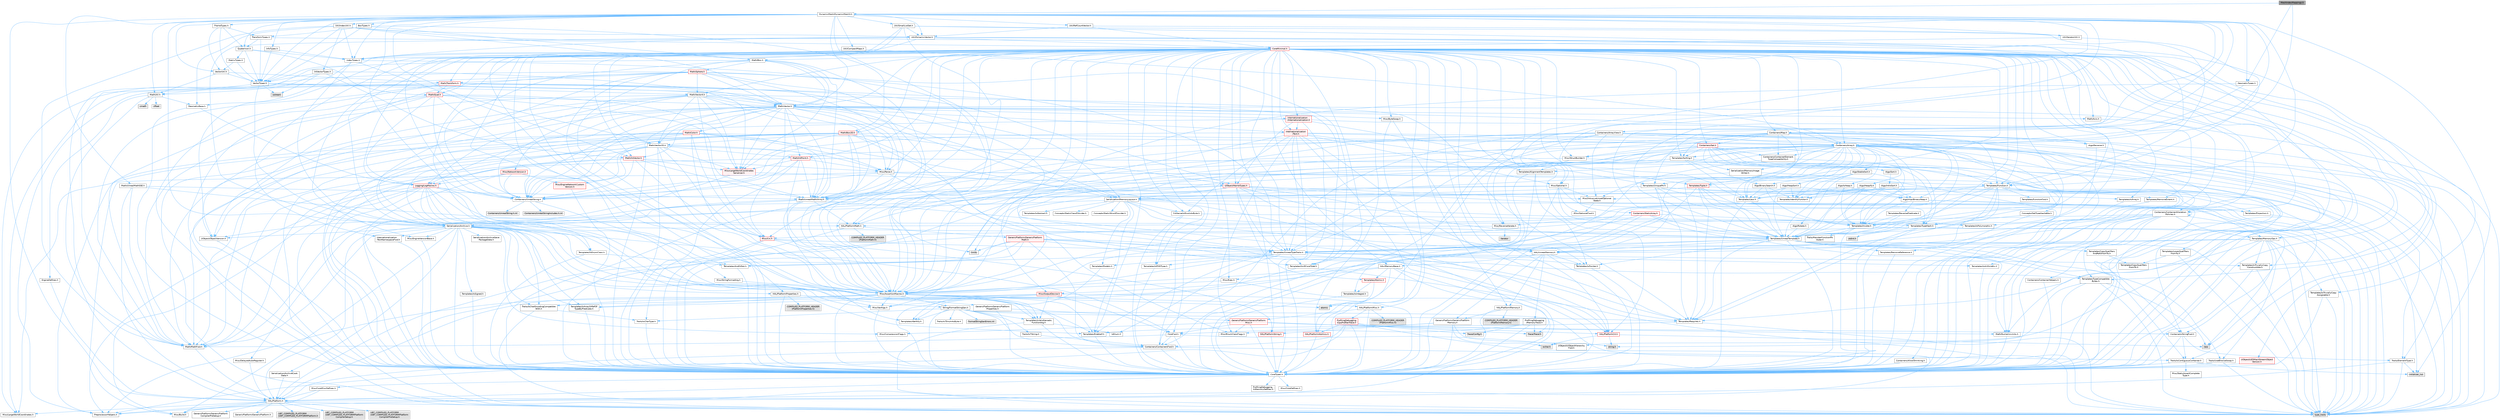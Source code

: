 digraph "MeshIndexMappings.h"
{
 // INTERACTIVE_SVG=YES
 // LATEX_PDF_SIZE
  bgcolor="transparent";
  edge [fontname=Helvetica,fontsize=10,labelfontname=Helvetica,labelfontsize=10];
  node [fontname=Helvetica,fontsize=10,shape=box,height=0.2,width=0.4];
  Node1 [id="Node000001",label="MeshIndexMappings.h",height=0.2,width=0.4,color="gray40", fillcolor="grey60", style="filled", fontcolor="black",tooltip=" "];
  Node1 -> Node2 [id="edge1_Node000001_Node000002",color="steelblue1",style="solid",tooltip=" "];
  Node2 [id="Node000002",label="Containers/Array.h",height=0.2,width=0.4,color="grey40", fillcolor="white", style="filled",URL="$df/dd0/Array_8h.html",tooltip=" "];
  Node2 -> Node3 [id="edge2_Node000002_Node000003",color="steelblue1",style="solid",tooltip=" "];
  Node3 [id="Node000003",label="CoreTypes.h",height=0.2,width=0.4,color="grey40", fillcolor="white", style="filled",URL="$dc/dec/CoreTypes_8h.html",tooltip=" "];
  Node3 -> Node4 [id="edge3_Node000003_Node000004",color="steelblue1",style="solid",tooltip=" "];
  Node4 [id="Node000004",label="HAL/Platform.h",height=0.2,width=0.4,color="grey40", fillcolor="white", style="filled",URL="$d9/dd0/Platform_8h.html",tooltip=" "];
  Node4 -> Node5 [id="edge4_Node000004_Node000005",color="steelblue1",style="solid",tooltip=" "];
  Node5 [id="Node000005",label="Misc/Build.h",height=0.2,width=0.4,color="grey40", fillcolor="white", style="filled",URL="$d3/dbb/Build_8h.html",tooltip=" "];
  Node4 -> Node6 [id="edge5_Node000004_Node000006",color="steelblue1",style="solid",tooltip=" "];
  Node6 [id="Node000006",label="Misc/LargeWorldCoordinates.h",height=0.2,width=0.4,color="grey40", fillcolor="white", style="filled",URL="$d2/dcb/LargeWorldCoordinates_8h.html",tooltip=" "];
  Node4 -> Node7 [id="edge6_Node000004_Node000007",color="steelblue1",style="solid",tooltip=" "];
  Node7 [id="Node000007",label="type_traits",height=0.2,width=0.4,color="grey60", fillcolor="#E0E0E0", style="filled",tooltip=" "];
  Node4 -> Node8 [id="edge7_Node000004_Node000008",color="steelblue1",style="solid",tooltip=" "];
  Node8 [id="Node000008",label="PreprocessorHelpers.h",height=0.2,width=0.4,color="grey40", fillcolor="white", style="filled",URL="$db/ddb/PreprocessorHelpers_8h.html",tooltip=" "];
  Node4 -> Node9 [id="edge8_Node000004_Node000009",color="steelblue1",style="solid",tooltip=" "];
  Node9 [id="Node000009",label="UBT_COMPILED_PLATFORM\l/UBT_COMPILED_PLATFORMPlatform\lCompilerPreSetup.h",height=0.2,width=0.4,color="grey60", fillcolor="#E0E0E0", style="filled",tooltip=" "];
  Node4 -> Node10 [id="edge9_Node000004_Node000010",color="steelblue1",style="solid",tooltip=" "];
  Node10 [id="Node000010",label="GenericPlatform/GenericPlatform\lCompilerPreSetup.h",height=0.2,width=0.4,color="grey40", fillcolor="white", style="filled",URL="$d9/dc8/GenericPlatformCompilerPreSetup_8h.html",tooltip=" "];
  Node4 -> Node11 [id="edge10_Node000004_Node000011",color="steelblue1",style="solid",tooltip=" "];
  Node11 [id="Node000011",label="GenericPlatform/GenericPlatform.h",height=0.2,width=0.4,color="grey40", fillcolor="white", style="filled",URL="$d6/d84/GenericPlatform_8h.html",tooltip=" "];
  Node4 -> Node12 [id="edge11_Node000004_Node000012",color="steelblue1",style="solid",tooltip=" "];
  Node12 [id="Node000012",label="UBT_COMPILED_PLATFORM\l/UBT_COMPILED_PLATFORMPlatform.h",height=0.2,width=0.4,color="grey60", fillcolor="#E0E0E0", style="filled",tooltip=" "];
  Node4 -> Node13 [id="edge12_Node000004_Node000013",color="steelblue1",style="solid",tooltip=" "];
  Node13 [id="Node000013",label="UBT_COMPILED_PLATFORM\l/UBT_COMPILED_PLATFORMPlatform\lCompilerSetup.h",height=0.2,width=0.4,color="grey60", fillcolor="#E0E0E0", style="filled",tooltip=" "];
  Node3 -> Node14 [id="edge13_Node000003_Node000014",color="steelblue1",style="solid",tooltip=" "];
  Node14 [id="Node000014",label="ProfilingDebugging\l/UMemoryDefines.h",height=0.2,width=0.4,color="grey40", fillcolor="white", style="filled",URL="$d2/da2/UMemoryDefines_8h.html",tooltip=" "];
  Node3 -> Node15 [id="edge14_Node000003_Node000015",color="steelblue1",style="solid",tooltip=" "];
  Node15 [id="Node000015",label="Misc/CoreMiscDefines.h",height=0.2,width=0.4,color="grey40", fillcolor="white", style="filled",URL="$da/d38/CoreMiscDefines_8h.html",tooltip=" "];
  Node15 -> Node4 [id="edge15_Node000015_Node000004",color="steelblue1",style="solid",tooltip=" "];
  Node15 -> Node8 [id="edge16_Node000015_Node000008",color="steelblue1",style="solid",tooltip=" "];
  Node3 -> Node16 [id="edge17_Node000003_Node000016",color="steelblue1",style="solid",tooltip=" "];
  Node16 [id="Node000016",label="Misc/CoreDefines.h",height=0.2,width=0.4,color="grey40", fillcolor="white", style="filled",URL="$d3/dd2/CoreDefines_8h.html",tooltip=" "];
  Node2 -> Node17 [id="edge18_Node000002_Node000017",color="steelblue1",style="solid",tooltip=" "];
  Node17 [id="Node000017",label="Misc/AssertionMacros.h",height=0.2,width=0.4,color="grey40", fillcolor="white", style="filled",URL="$d0/dfa/AssertionMacros_8h.html",tooltip=" "];
  Node17 -> Node3 [id="edge19_Node000017_Node000003",color="steelblue1",style="solid",tooltip=" "];
  Node17 -> Node4 [id="edge20_Node000017_Node000004",color="steelblue1",style="solid",tooltip=" "];
  Node17 -> Node18 [id="edge21_Node000017_Node000018",color="steelblue1",style="solid",tooltip=" "];
  Node18 [id="Node000018",label="HAL/PlatformMisc.h",height=0.2,width=0.4,color="grey40", fillcolor="white", style="filled",URL="$d0/df5/PlatformMisc_8h.html",tooltip=" "];
  Node18 -> Node3 [id="edge22_Node000018_Node000003",color="steelblue1",style="solid",tooltip=" "];
  Node18 -> Node19 [id="edge23_Node000018_Node000019",color="steelblue1",style="solid",tooltip=" "];
  Node19 [id="Node000019",label="GenericPlatform/GenericPlatform\lMisc.h",height=0.2,width=0.4,color="red", fillcolor="#FFF0F0", style="filled",URL="$db/d9a/GenericPlatformMisc_8h.html",tooltip=" "];
  Node19 -> Node20 [id="edge24_Node000019_Node000020",color="steelblue1",style="solid",tooltip=" "];
  Node20 [id="Node000020",label="Containers/StringFwd.h",height=0.2,width=0.4,color="grey40", fillcolor="white", style="filled",URL="$df/d37/StringFwd_8h.html",tooltip=" "];
  Node20 -> Node3 [id="edge25_Node000020_Node000003",color="steelblue1",style="solid",tooltip=" "];
  Node20 -> Node21 [id="edge26_Node000020_Node000021",color="steelblue1",style="solid",tooltip=" "];
  Node21 [id="Node000021",label="Traits/ElementType.h",height=0.2,width=0.4,color="grey40", fillcolor="white", style="filled",URL="$d5/d4f/ElementType_8h.html",tooltip=" "];
  Node21 -> Node4 [id="edge27_Node000021_Node000004",color="steelblue1",style="solid",tooltip=" "];
  Node21 -> Node22 [id="edge28_Node000021_Node000022",color="steelblue1",style="solid",tooltip=" "];
  Node22 [id="Node000022",label="initializer_list",height=0.2,width=0.4,color="grey60", fillcolor="#E0E0E0", style="filled",tooltip=" "];
  Node21 -> Node7 [id="edge29_Node000021_Node000007",color="steelblue1",style="solid",tooltip=" "];
  Node20 -> Node23 [id="edge30_Node000020_Node000023",color="steelblue1",style="solid",tooltip=" "];
  Node23 [id="Node000023",label="Traits/IsContiguousContainer.h",height=0.2,width=0.4,color="grey40", fillcolor="white", style="filled",URL="$d5/d3c/IsContiguousContainer_8h.html",tooltip=" "];
  Node23 -> Node3 [id="edge31_Node000023_Node000003",color="steelblue1",style="solid",tooltip=" "];
  Node23 -> Node24 [id="edge32_Node000023_Node000024",color="steelblue1",style="solid",tooltip=" "];
  Node24 [id="Node000024",label="Misc/StaticAssertComplete\lType.h",height=0.2,width=0.4,color="grey40", fillcolor="white", style="filled",URL="$d5/d4e/StaticAssertCompleteType_8h.html",tooltip=" "];
  Node23 -> Node22 [id="edge33_Node000023_Node000022",color="steelblue1",style="solid",tooltip=" "];
  Node19 -> Node25 [id="edge34_Node000019_Node000025",color="steelblue1",style="solid",tooltip=" "];
  Node25 [id="Node000025",label="CoreFwd.h",height=0.2,width=0.4,color="grey40", fillcolor="white", style="filled",URL="$d1/d1e/CoreFwd_8h.html",tooltip=" "];
  Node25 -> Node3 [id="edge35_Node000025_Node000003",color="steelblue1",style="solid",tooltip=" "];
  Node25 -> Node26 [id="edge36_Node000025_Node000026",color="steelblue1",style="solid",tooltip=" "];
  Node26 [id="Node000026",label="Containers/ContainersFwd.h",height=0.2,width=0.4,color="grey40", fillcolor="white", style="filled",URL="$d4/d0a/ContainersFwd_8h.html",tooltip=" "];
  Node26 -> Node4 [id="edge37_Node000026_Node000004",color="steelblue1",style="solid",tooltip=" "];
  Node26 -> Node3 [id="edge38_Node000026_Node000003",color="steelblue1",style="solid",tooltip=" "];
  Node26 -> Node23 [id="edge39_Node000026_Node000023",color="steelblue1",style="solid",tooltip=" "];
  Node25 -> Node27 [id="edge40_Node000025_Node000027",color="steelblue1",style="solid",tooltip=" "];
  Node27 [id="Node000027",label="Math/MathFwd.h",height=0.2,width=0.4,color="grey40", fillcolor="white", style="filled",URL="$d2/d10/MathFwd_8h.html",tooltip=" "];
  Node27 -> Node4 [id="edge41_Node000027_Node000004",color="steelblue1",style="solid",tooltip=" "];
  Node25 -> Node28 [id="edge42_Node000025_Node000028",color="steelblue1",style="solid",tooltip=" "];
  Node28 [id="Node000028",label="UObject/UObjectHierarchy\lFwd.h",height=0.2,width=0.4,color="grey40", fillcolor="white", style="filled",URL="$d3/d13/UObjectHierarchyFwd_8h.html",tooltip=" "];
  Node19 -> Node3 [id="edge43_Node000019_Node000003",color="steelblue1",style="solid",tooltip=" "];
  Node19 -> Node30 [id="edge44_Node000019_Node000030",color="steelblue1",style="solid",tooltip=" "];
  Node30 [id="Node000030",label="HAL/PlatformCrt.h",height=0.2,width=0.4,color="red", fillcolor="#FFF0F0", style="filled",URL="$d8/d75/PlatformCrt_8h.html",tooltip=" "];
  Node30 -> Node31 [id="edge45_Node000030_Node000031",color="steelblue1",style="solid",tooltip=" "];
  Node31 [id="Node000031",label="new",height=0.2,width=0.4,color="grey60", fillcolor="#E0E0E0", style="filled",tooltip=" "];
  Node30 -> Node32 [id="edge46_Node000030_Node000032",color="steelblue1",style="solid",tooltip=" "];
  Node32 [id="Node000032",label="wchar.h",height=0.2,width=0.4,color="grey60", fillcolor="#E0E0E0", style="filled",tooltip=" "];
  Node30 -> Node39 [id="edge47_Node000030_Node000039",color="steelblue1",style="solid",tooltip=" "];
  Node39 [id="Node000039",label="string.h",height=0.2,width=0.4,color="grey60", fillcolor="#E0E0E0", style="filled",tooltip=" "];
  Node19 -> Node40 [id="edge48_Node000019_Node000040",color="steelblue1",style="solid",tooltip=" "];
  Node40 [id="Node000040",label="Math/NumericLimits.h",height=0.2,width=0.4,color="grey40", fillcolor="white", style="filled",URL="$df/d1b/NumericLimits_8h.html",tooltip=" "];
  Node40 -> Node3 [id="edge49_Node000040_Node000003",color="steelblue1",style="solid",tooltip=" "];
  Node19 -> Node41 [id="edge50_Node000019_Node000041",color="steelblue1",style="solid",tooltip=" "];
  Node41 [id="Node000041",label="Misc/CompressionFlags.h",height=0.2,width=0.4,color="grey40", fillcolor="white", style="filled",URL="$d9/d76/CompressionFlags_8h.html",tooltip=" "];
  Node19 -> Node42 [id="edge51_Node000019_Node000042",color="steelblue1",style="solid",tooltip=" "];
  Node42 [id="Node000042",label="Misc/EnumClassFlags.h",height=0.2,width=0.4,color="grey40", fillcolor="white", style="filled",URL="$d8/de7/EnumClassFlags_8h.html",tooltip=" "];
  Node18 -> Node45 [id="edge52_Node000018_Node000045",color="steelblue1",style="solid",tooltip=" "];
  Node45 [id="Node000045",label="COMPILED_PLATFORM_HEADER\l(PlatformMisc.h)",height=0.2,width=0.4,color="grey60", fillcolor="#E0E0E0", style="filled",tooltip=" "];
  Node18 -> Node46 [id="edge53_Node000018_Node000046",color="steelblue1",style="solid",tooltip=" "];
  Node46 [id="Node000046",label="ProfilingDebugging\l/CpuProfilerTrace.h",height=0.2,width=0.4,color="red", fillcolor="#FFF0F0", style="filled",URL="$da/dcb/CpuProfilerTrace_8h.html",tooltip=" "];
  Node46 -> Node3 [id="edge54_Node000046_Node000003",color="steelblue1",style="solid",tooltip=" "];
  Node46 -> Node26 [id="edge55_Node000046_Node000026",color="steelblue1",style="solid",tooltip=" "];
  Node46 -> Node47 [id="edge56_Node000046_Node000047",color="steelblue1",style="solid",tooltip=" "];
  Node47 [id="Node000047",label="HAL/PlatformAtomics.h",height=0.2,width=0.4,color="red", fillcolor="#FFF0F0", style="filled",URL="$d3/d36/PlatformAtomics_8h.html",tooltip=" "];
  Node47 -> Node3 [id="edge57_Node000047_Node000003",color="steelblue1",style="solid",tooltip=" "];
  Node46 -> Node8 [id="edge58_Node000046_Node000008",color="steelblue1",style="solid",tooltip=" "];
  Node46 -> Node5 [id="edge59_Node000046_Node000005",color="steelblue1",style="solid",tooltip=" "];
  Node46 -> Node50 [id="edge60_Node000046_Node000050",color="steelblue1",style="solid",tooltip=" "];
  Node50 [id="Node000050",label="Trace/Config.h",height=0.2,width=0.4,color="grey60", fillcolor="#E0E0E0", style="filled",tooltip=" "];
  Node46 -> Node53 [id="edge61_Node000046_Node000053",color="steelblue1",style="solid",tooltip=" "];
  Node53 [id="Node000053",label="Trace/Trace.h",height=0.2,width=0.4,color="grey60", fillcolor="#E0E0E0", style="filled",tooltip=" "];
  Node17 -> Node8 [id="edge62_Node000017_Node000008",color="steelblue1",style="solid",tooltip=" "];
  Node17 -> Node54 [id="edge63_Node000017_Node000054",color="steelblue1",style="solid",tooltip=" "];
  Node54 [id="Node000054",label="Templates/EnableIf.h",height=0.2,width=0.4,color="grey40", fillcolor="white", style="filled",URL="$d7/d60/EnableIf_8h.html",tooltip=" "];
  Node54 -> Node3 [id="edge64_Node000054_Node000003",color="steelblue1",style="solid",tooltip=" "];
  Node17 -> Node55 [id="edge65_Node000017_Node000055",color="steelblue1",style="solid",tooltip=" "];
  Node55 [id="Node000055",label="Templates/IsArrayOrRefOf\lTypeByPredicate.h",height=0.2,width=0.4,color="grey40", fillcolor="white", style="filled",URL="$d6/da1/IsArrayOrRefOfTypeByPredicate_8h.html",tooltip=" "];
  Node55 -> Node3 [id="edge66_Node000055_Node000003",color="steelblue1",style="solid",tooltip=" "];
  Node17 -> Node56 [id="edge67_Node000017_Node000056",color="steelblue1",style="solid",tooltip=" "];
  Node56 [id="Node000056",label="Templates/IsValidVariadic\lFunctionArg.h",height=0.2,width=0.4,color="grey40", fillcolor="white", style="filled",URL="$d0/dc8/IsValidVariadicFunctionArg_8h.html",tooltip=" "];
  Node56 -> Node3 [id="edge68_Node000056_Node000003",color="steelblue1",style="solid",tooltip=" "];
  Node56 -> Node57 [id="edge69_Node000056_Node000057",color="steelblue1",style="solid",tooltip=" "];
  Node57 [id="Node000057",label="IsEnum.h",height=0.2,width=0.4,color="grey40", fillcolor="white", style="filled",URL="$d4/de5/IsEnum_8h.html",tooltip=" "];
  Node56 -> Node7 [id="edge70_Node000056_Node000007",color="steelblue1",style="solid",tooltip=" "];
  Node17 -> Node58 [id="edge71_Node000017_Node000058",color="steelblue1",style="solid",tooltip=" "];
  Node58 [id="Node000058",label="Traits/IsCharEncodingCompatible\lWith.h",height=0.2,width=0.4,color="grey40", fillcolor="white", style="filled",URL="$df/dd1/IsCharEncodingCompatibleWith_8h.html",tooltip=" "];
  Node58 -> Node7 [id="edge72_Node000058_Node000007",color="steelblue1",style="solid",tooltip=" "];
  Node58 -> Node59 [id="edge73_Node000058_Node000059",color="steelblue1",style="solid",tooltip=" "];
  Node59 [id="Node000059",label="Traits/IsCharType.h",height=0.2,width=0.4,color="grey40", fillcolor="white", style="filled",URL="$db/d51/IsCharType_8h.html",tooltip=" "];
  Node59 -> Node3 [id="edge74_Node000059_Node000003",color="steelblue1",style="solid",tooltip=" "];
  Node17 -> Node60 [id="edge75_Node000017_Node000060",color="steelblue1",style="solid",tooltip=" "];
  Node60 [id="Node000060",label="Misc/VarArgs.h",height=0.2,width=0.4,color="grey40", fillcolor="white", style="filled",URL="$d5/d6f/VarArgs_8h.html",tooltip=" "];
  Node60 -> Node3 [id="edge76_Node000060_Node000003",color="steelblue1",style="solid",tooltip=" "];
  Node17 -> Node61 [id="edge77_Node000017_Node000061",color="steelblue1",style="solid",tooltip=" "];
  Node61 [id="Node000061",label="String/FormatStringSan.h",height=0.2,width=0.4,color="grey40", fillcolor="white", style="filled",URL="$d3/d8b/FormatStringSan_8h.html",tooltip=" "];
  Node61 -> Node7 [id="edge78_Node000061_Node000007",color="steelblue1",style="solid",tooltip=" "];
  Node61 -> Node3 [id="edge79_Node000061_Node000003",color="steelblue1",style="solid",tooltip=" "];
  Node61 -> Node62 [id="edge80_Node000061_Node000062",color="steelblue1",style="solid",tooltip=" "];
  Node62 [id="Node000062",label="Templates/Requires.h",height=0.2,width=0.4,color="grey40", fillcolor="white", style="filled",URL="$dc/d96/Requires_8h.html",tooltip=" "];
  Node62 -> Node54 [id="edge81_Node000062_Node000054",color="steelblue1",style="solid",tooltip=" "];
  Node62 -> Node7 [id="edge82_Node000062_Node000007",color="steelblue1",style="solid",tooltip=" "];
  Node61 -> Node63 [id="edge83_Node000061_Node000063",color="steelblue1",style="solid",tooltip=" "];
  Node63 [id="Node000063",label="Templates/Identity.h",height=0.2,width=0.4,color="grey40", fillcolor="white", style="filled",URL="$d0/dd5/Identity_8h.html",tooltip=" "];
  Node61 -> Node56 [id="edge84_Node000061_Node000056",color="steelblue1",style="solid",tooltip=" "];
  Node61 -> Node59 [id="edge85_Node000061_Node000059",color="steelblue1",style="solid",tooltip=" "];
  Node61 -> Node64 [id="edge86_Node000061_Node000064",color="steelblue1",style="solid",tooltip=" "];
  Node64 [id="Node000064",label="Traits/IsTEnumAsByte.h",height=0.2,width=0.4,color="grey40", fillcolor="white", style="filled",URL="$d1/de6/IsTEnumAsByte_8h.html",tooltip=" "];
  Node61 -> Node65 [id="edge87_Node000061_Node000065",color="steelblue1",style="solid",tooltip=" "];
  Node65 [id="Node000065",label="Traits/IsTString.h",height=0.2,width=0.4,color="grey40", fillcolor="white", style="filled",URL="$d0/df8/IsTString_8h.html",tooltip=" "];
  Node65 -> Node26 [id="edge88_Node000065_Node000026",color="steelblue1",style="solid",tooltip=" "];
  Node61 -> Node26 [id="edge89_Node000061_Node000026",color="steelblue1",style="solid",tooltip=" "];
  Node61 -> Node66 [id="edge90_Node000061_Node000066",color="steelblue1",style="solid",tooltip=" "];
  Node66 [id="Node000066",label="FormatStringSanErrors.inl",height=0.2,width=0.4,color="grey60", fillcolor="#E0E0E0", style="filled",tooltip=" "];
  Node17 -> Node67 [id="edge91_Node000017_Node000067",color="steelblue1",style="solid",tooltip=" "];
  Node67 [id="Node000067",label="atomic",height=0.2,width=0.4,color="grey60", fillcolor="#E0E0E0", style="filled",tooltip=" "];
  Node2 -> Node68 [id="edge92_Node000002_Node000068",color="steelblue1",style="solid",tooltip=" "];
  Node68 [id="Node000068",label="Misc/IntrusiveUnsetOptional\lState.h",height=0.2,width=0.4,color="grey40", fillcolor="white", style="filled",URL="$d2/d0a/IntrusiveUnsetOptionalState_8h.html",tooltip=" "];
  Node68 -> Node69 [id="edge93_Node000068_Node000069",color="steelblue1",style="solid",tooltip=" "];
  Node69 [id="Node000069",label="Misc/OptionalFwd.h",height=0.2,width=0.4,color="grey40", fillcolor="white", style="filled",URL="$dc/d50/OptionalFwd_8h.html",tooltip=" "];
  Node2 -> Node70 [id="edge94_Node000002_Node000070",color="steelblue1",style="solid",tooltip=" "];
  Node70 [id="Node000070",label="Misc/ReverseIterate.h",height=0.2,width=0.4,color="grey40", fillcolor="white", style="filled",URL="$db/de3/ReverseIterate_8h.html",tooltip=" "];
  Node70 -> Node4 [id="edge95_Node000070_Node000004",color="steelblue1",style="solid",tooltip=" "];
  Node70 -> Node71 [id="edge96_Node000070_Node000071",color="steelblue1",style="solid",tooltip=" "];
  Node71 [id="Node000071",label="iterator",height=0.2,width=0.4,color="grey60", fillcolor="#E0E0E0", style="filled",tooltip=" "];
  Node2 -> Node72 [id="edge97_Node000002_Node000072",color="steelblue1",style="solid",tooltip=" "];
  Node72 [id="Node000072",label="HAL/UnrealMemory.h",height=0.2,width=0.4,color="grey40", fillcolor="white", style="filled",URL="$d9/d96/UnrealMemory_8h.html",tooltip=" "];
  Node72 -> Node3 [id="edge98_Node000072_Node000003",color="steelblue1",style="solid",tooltip=" "];
  Node72 -> Node73 [id="edge99_Node000072_Node000073",color="steelblue1",style="solid",tooltip=" "];
  Node73 [id="Node000073",label="GenericPlatform/GenericPlatform\lMemory.h",height=0.2,width=0.4,color="grey40", fillcolor="white", style="filled",URL="$dd/d22/GenericPlatformMemory_8h.html",tooltip=" "];
  Node73 -> Node25 [id="edge100_Node000073_Node000025",color="steelblue1",style="solid",tooltip=" "];
  Node73 -> Node3 [id="edge101_Node000073_Node000003",color="steelblue1",style="solid",tooltip=" "];
  Node73 -> Node74 [id="edge102_Node000073_Node000074",color="steelblue1",style="solid",tooltip=" "];
  Node74 [id="Node000074",label="HAL/PlatformString.h",height=0.2,width=0.4,color="red", fillcolor="#FFF0F0", style="filled",URL="$db/db5/PlatformString_8h.html",tooltip=" "];
  Node74 -> Node3 [id="edge103_Node000074_Node000003",color="steelblue1",style="solid",tooltip=" "];
  Node73 -> Node39 [id="edge104_Node000073_Node000039",color="steelblue1",style="solid",tooltip=" "];
  Node73 -> Node32 [id="edge105_Node000073_Node000032",color="steelblue1",style="solid",tooltip=" "];
  Node72 -> Node76 [id="edge106_Node000072_Node000076",color="steelblue1",style="solid",tooltip=" "];
  Node76 [id="Node000076",label="HAL/MemoryBase.h",height=0.2,width=0.4,color="grey40", fillcolor="white", style="filled",URL="$d6/d9f/MemoryBase_8h.html",tooltip=" "];
  Node76 -> Node3 [id="edge107_Node000076_Node000003",color="steelblue1",style="solid",tooltip=" "];
  Node76 -> Node47 [id="edge108_Node000076_Node000047",color="steelblue1",style="solid",tooltip=" "];
  Node76 -> Node30 [id="edge109_Node000076_Node000030",color="steelblue1",style="solid",tooltip=" "];
  Node76 -> Node77 [id="edge110_Node000076_Node000077",color="steelblue1",style="solid",tooltip=" "];
  Node77 [id="Node000077",label="Misc/Exec.h",height=0.2,width=0.4,color="grey40", fillcolor="white", style="filled",URL="$de/ddb/Exec_8h.html",tooltip=" "];
  Node77 -> Node3 [id="edge111_Node000077_Node000003",color="steelblue1",style="solid",tooltip=" "];
  Node77 -> Node17 [id="edge112_Node000077_Node000017",color="steelblue1",style="solid",tooltip=" "];
  Node76 -> Node78 [id="edge113_Node000076_Node000078",color="steelblue1",style="solid",tooltip=" "];
  Node78 [id="Node000078",label="Misc/OutputDevice.h",height=0.2,width=0.4,color="red", fillcolor="#FFF0F0", style="filled",URL="$d7/d32/OutputDevice_8h.html",tooltip=" "];
  Node78 -> Node25 [id="edge114_Node000078_Node000025",color="steelblue1",style="solid",tooltip=" "];
  Node78 -> Node3 [id="edge115_Node000078_Node000003",color="steelblue1",style="solid",tooltip=" "];
  Node78 -> Node60 [id="edge116_Node000078_Node000060",color="steelblue1",style="solid",tooltip=" "];
  Node78 -> Node55 [id="edge117_Node000078_Node000055",color="steelblue1",style="solid",tooltip=" "];
  Node78 -> Node56 [id="edge118_Node000078_Node000056",color="steelblue1",style="solid",tooltip=" "];
  Node78 -> Node58 [id="edge119_Node000078_Node000058",color="steelblue1",style="solid",tooltip=" "];
  Node76 -> Node80 [id="edge120_Node000076_Node000080",color="steelblue1",style="solid",tooltip=" "];
  Node80 [id="Node000080",label="Templates/Atomic.h",height=0.2,width=0.4,color="red", fillcolor="#FFF0F0", style="filled",URL="$d3/d91/Atomic_8h.html",tooltip=" "];
  Node80 -> Node83 [id="edge121_Node000080_Node000083",color="steelblue1",style="solid",tooltip=" "];
  Node83 [id="Node000083",label="Templates/IsIntegral.h",height=0.2,width=0.4,color="grey40", fillcolor="white", style="filled",URL="$da/d64/IsIntegral_8h.html",tooltip=" "];
  Node83 -> Node3 [id="edge122_Node000083_Node000003",color="steelblue1",style="solid",tooltip=" "];
  Node80 -> Node67 [id="edge123_Node000080_Node000067",color="steelblue1",style="solid",tooltip=" "];
  Node72 -> Node89 [id="edge124_Node000072_Node000089",color="steelblue1",style="solid",tooltip=" "];
  Node89 [id="Node000089",label="HAL/PlatformMemory.h",height=0.2,width=0.4,color="grey40", fillcolor="white", style="filled",URL="$de/d68/PlatformMemory_8h.html",tooltip=" "];
  Node89 -> Node3 [id="edge125_Node000089_Node000003",color="steelblue1",style="solid",tooltip=" "];
  Node89 -> Node73 [id="edge126_Node000089_Node000073",color="steelblue1",style="solid",tooltip=" "];
  Node89 -> Node90 [id="edge127_Node000089_Node000090",color="steelblue1",style="solid",tooltip=" "];
  Node90 [id="Node000090",label="COMPILED_PLATFORM_HEADER\l(PlatformMemory.h)",height=0.2,width=0.4,color="grey60", fillcolor="#E0E0E0", style="filled",tooltip=" "];
  Node72 -> Node91 [id="edge128_Node000072_Node000091",color="steelblue1",style="solid",tooltip=" "];
  Node91 [id="Node000091",label="ProfilingDebugging\l/MemoryTrace.h",height=0.2,width=0.4,color="grey40", fillcolor="white", style="filled",URL="$da/dd7/MemoryTrace_8h.html",tooltip=" "];
  Node91 -> Node4 [id="edge129_Node000091_Node000004",color="steelblue1",style="solid",tooltip=" "];
  Node91 -> Node42 [id="edge130_Node000091_Node000042",color="steelblue1",style="solid",tooltip=" "];
  Node91 -> Node50 [id="edge131_Node000091_Node000050",color="steelblue1",style="solid",tooltip=" "];
  Node91 -> Node53 [id="edge132_Node000091_Node000053",color="steelblue1",style="solid",tooltip=" "];
  Node72 -> Node92 [id="edge133_Node000072_Node000092",color="steelblue1",style="solid",tooltip=" "];
  Node92 [id="Node000092",label="Templates/IsPointer.h",height=0.2,width=0.4,color="grey40", fillcolor="white", style="filled",URL="$d7/d05/IsPointer_8h.html",tooltip=" "];
  Node92 -> Node3 [id="edge134_Node000092_Node000003",color="steelblue1",style="solid",tooltip=" "];
  Node2 -> Node93 [id="edge135_Node000002_Node000093",color="steelblue1",style="solid",tooltip=" "];
  Node93 [id="Node000093",label="Templates/UnrealTypeTraits.h",height=0.2,width=0.4,color="grey40", fillcolor="white", style="filled",URL="$d2/d2d/UnrealTypeTraits_8h.html",tooltip=" "];
  Node93 -> Node3 [id="edge136_Node000093_Node000003",color="steelblue1",style="solid",tooltip=" "];
  Node93 -> Node92 [id="edge137_Node000093_Node000092",color="steelblue1",style="solid",tooltip=" "];
  Node93 -> Node17 [id="edge138_Node000093_Node000017",color="steelblue1",style="solid",tooltip=" "];
  Node93 -> Node85 [id="edge139_Node000093_Node000085",color="steelblue1",style="solid",tooltip=" "];
  Node85 [id="Node000085",label="Templates/AndOrNot.h",height=0.2,width=0.4,color="grey40", fillcolor="white", style="filled",URL="$db/d0a/AndOrNot_8h.html",tooltip=" "];
  Node85 -> Node3 [id="edge140_Node000085_Node000003",color="steelblue1",style="solid",tooltip=" "];
  Node93 -> Node54 [id="edge141_Node000093_Node000054",color="steelblue1",style="solid",tooltip=" "];
  Node93 -> Node94 [id="edge142_Node000093_Node000094",color="steelblue1",style="solid",tooltip=" "];
  Node94 [id="Node000094",label="Templates/IsArithmetic.h",height=0.2,width=0.4,color="grey40", fillcolor="white", style="filled",URL="$d2/d5d/IsArithmetic_8h.html",tooltip=" "];
  Node94 -> Node3 [id="edge143_Node000094_Node000003",color="steelblue1",style="solid",tooltip=" "];
  Node93 -> Node57 [id="edge144_Node000093_Node000057",color="steelblue1",style="solid",tooltip=" "];
  Node93 -> Node95 [id="edge145_Node000093_Node000095",color="steelblue1",style="solid",tooltip=" "];
  Node95 [id="Node000095",label="Templates/Models.h",height=0.2,width=0.4,color="grey40", fillcolor="white", style="filled",URL="$d3/d0c/Models_8h.html",tooltip=" "];
  Node95 -> Node63 [id="edge146_Node000095_Node000063",color="steelblue1",style="solid",tooltip=" "];
  Node93 -> Node96 [id="edge147_Node000093_Node000096",color="steelblue1",style="solid",tooltip=" "];
  Node96 [id="Node000096",label="Templates/IsPODType.h",height=0.2,width=0.4,color="grey40", fillcolor="white", style="filled",URL="$d7/db1/IsPODType_8h.html",tooltip=" "];
  Node96 -> Node3 [id="edge148_Node000096_Node000003",color="steelblue1",style="solid",tooltip=" "];
  Node93 -> Node97 [id="edge149_Node000093_Node000097",color="steelblue1",style="solid",tooltip=" "];
  Node97 [id="Node000097",label="Templates/IsUECoreType.h",height=0.2,width=0.4,color="grey40", fillcolor="white", style="filled",URL="$d1/db8/IsUECoreType_8h.html",tooltip=" "];
  Node97 -> Node3 [id="edge150_Node000097_Node000003",color="steelblue1",style="solid",tooltip=" "];
  Node97 -> Node7 [id="edge151_Node000097_Node000007",color="steelblue1",style="solid",tooltip=" "];
  Node93 -> Node86 [id="edge152_Node000093_Node000086",color="steelblue1",style="solid",tooltip=" "];
  Node86 [id="Node000086",label="Templates/IsTriviallyCopy\lConstructible.h",height=0.2,width=0.4,color="grey40", fillcolor="white", style="filled",URL="$d3/d78/IsTriviallyCopyConstructible_8h.html",tooltip=" "];
  Node86 -> Node3 [id="edge153_Node000086_Node000003",color="steelblue1",style="solid",tooltip=" "];
  Node86 -> Node7 [id="edge154_Node000086_Node000007",color="steelblue1",style="solid",tooltip=" "];
  Node2 -> Node98 [id="edge155_Node000002_Node000098",color="steelblue1",style="solid",tooltip=" "];
  Node98 [id="Node000098",label="Templates/UnrealTemplate.h",height=0.2,width=0.4,color="grey40", fillcolor="white", style="filled",URL="$d4/d24/UnrealTemplate_8h.html",tooltip=" "];
  Node98 -> Node3 [id="edge156_Node000098_Node000003",color="steelblue1",style="solid",tooltip=" "];
  Node98 -> Node92 [id="edge157_Node000098_Node000092",color="steelblue1",style="solid",tooltip=" "];
  Node98 -> Node72 [id="edge158_Node000098_Node000072",color="steelblue1",style="solid",tooltip=" "];
  Node98 -> Node99 [id="edge159_Node000098_Node000099",color="steelblue1",style="solid",tooltip=" "];
  Node99 [id="Node000099",label="Templates/CopyQualifiers\lAndRefsFromTo.h",height=0.2,width=0.4,color="grey40", fillcolor="white", style="filled",URL="$d3/db3/CopyQualifiersAndRefsFromTo_8h.html",tooltip=" "];
  Node99 -> Node100 [id="edge160_Node000099_Node000100",color="steelblue1",style="solid",tooltip=" "];
  Node100 [id="Node000100",label="Templates/CopyQualifiers\lFromTo.h",height=0.2,width=0.4,color="grey40", fillcolor="white", style="filled",URL="$d5/db4/CopyQualifiersFromTo_8h.html",tooltip=" "];
  Node98 -> Node93 [id="edge161_Node000098_Node000093",color="steelblue1",style="solid",tooltip=" "];
  Node98 -> Node101 [id="edge162_Node000098_Node000101",color="steelblue1",style="solid",tooltip=" "];
  Node101 [id="Node000101",label="Templates/RemoveReference.h",height=0.2,width=0.4,color="grey40", fillcolor="white", style="filled",URL="$da/dbe/RemoveReference_8h.html",tooltip=" "];
  Node101 -> Node3 [id="edge163_Node000101_Node000003",color="steelblue1",style="solid",tooltip=" "];
  Node98 -> Node62 [id="edge164_Node000098_Node000062",color="steelblue1",style="solid",tooltip=" "];
  Node98 -> Node102 [id="edge165_Node000098_Node000102",color="steelblue1",style="solid",tooltip=" "];
  Node102 [id="Node000102",label="Templates/TypeCompatible\lBytes.h",height=0.2,width=0.4,color="grey40", fillcolor="white", style="filled",URL="$df/d0a/TypeCompatibleBytes_8h.html",tooltip=" "];
  Node102 -> Node3 [id="edge166_Node000102_Node000003",color="steelblue1",style="solid",tooltip=" "];
  Node102 -> Node39 [id="edge167_Node000102_Node000039",color="steelblue1",style="solid",tooltip=" "];
  Node102 -> Node31 [id="edge168_Node000102_Node000031",color="steelblue1",style="solid",tooltip=" "];
  Node102 -> Node7 [id="edge169_Node000102_Node000007",color="steelblue1",style="solid",tooltip=" "];
  Node98 -> Node63 [id="edge170_Node000098_Node000063",color="steelblue1",style="solid",tooltip=" "];
  Node98 -> Node23 [id="edge171_Node000098_Node000023",color="steelblue1",style="solid",tooltip=" "];
  Node98 -> Node103 [id="edge172_Node000098_Node000103",color="steelblue1",style="solid",tooltip=" "];
  Node103 [id="Node000103",label="Traits/UseBitwiseSwap.h",height=0.2,width=0.4,color="grey40", fillcolor="white", style="filled",URL="$db/df3/UseBitwiseSwap_8h.html",tooltip=" "];
  Node103 -> Node3 [id="edge173_Node000103_Node000003",color="steelblue1",style="solid",tooltip=" "];
  Node103 -> Node7 [id="edge174_Node000103_Node000007",color="steelblue1",style="solid",tooltip=" "];
  Node98 -> Node7 [id="edge175_Node000098_Node000007",color="steelblue1",style="solid",tooltip=" "];
  Node2 -> Node104 [id="edge176_Node000002_Node000104",color="steelblue1",style="solid",tooltip=" "];
  Node104 [id="Node000104",label="Containers/AllowShrinking.h",height=0.2,width=0.4,color="grey40", fillcolor="white", style="filled",URL="$d7/d1a/AllowShrinking_8h.html",tooltip=" "];
  Node104 -> Node3 [id="edge177_Node000104_Node000003",color="steelblue1",style="solid",tooltip=" "];
  Node2 -> Node105 [id="edge178_Node000002_Node000105",color="steelblue1",style="solid",tooltip=" "];
  Node105 [id="Node000105",label="Containers/ContainerAllocation\lPolicies.h",height=0.2,width=0.4,color="grey40", fillcolor="white", style="filled",URL="$d7/dff/ContainerAllocationPolicies_8h.html",tooltip=" "];
  Node105 -> Node3 [id="edge179_Node000105_Node000003",color="steelblue1",style="solid",tooltip=" "];
  Node105 -> Node106 [id="edge180_Node000105_Node000106",color="steelblue1",style="solid",tooltip=" "];
  Node106 [id="Node000106",label="Containers/ContainerHelpers.h",height=0.2,width=0.4,color="grey40", fillcolor="white", style="filled",URL="$d7/d33/ContainerHelpers_8h.html",tooltip=" "];
  Node106 -> Node3 [id="edge181_Node000106_Node000003",color="steelblue1",style="solid",tooltip=" "];
  Node105 -> Node105 [id="edge182_Node000105_Node000105",color="steelblue1",style="solid",tooltip=" "];
  Node105 -> Node107 [id="edge183_Node000105_Node000107",color="steelblue1",style="solid",tooltip=" "];
  Node107 [id="Node000107",label="HAL/PlatformMath.h",height=0.2,width=0.4,color="grey40", fillcolor="white", style="filled",URL="$dc/d53/PlatformMath_8h.html",tooltip=" "];
  Node107 -> Node3 [id="edge184_Node000107_Node000003",color="steelblue1",style="solid",tooltip=" "];
  Node107 -> Node108 [id="edge185_Node000107_Node000108",color="steelblue1",style="solid",tooltip=" "];
  Node108 [id="Node000108",label="GenericPlatform/GenericPlatform\lMath.h",height=0.2,width=0.4,color="red", fillcolor="#FFF0F0", style="filled",URL="$d5/d79/GenericPlatformMath_8h.html",tooltip=" "];
  Node108 -> Node3 [id="edge186_Node000108_Node000003",color="steelblue1",style="solid",tooltip=" "];
  Node108 -> Node26 [id="edge187_Node000108_Node000026",color="steelblue1",style="solid",tooltip=" "];
  Node108 -> Node30 [id="edge188_Node000108_Node000030",color="steelblue1",style="solid",tooltip=" "];
  Node108 -> Node85 [id="edge189_Node000108_Node000085",color="steelblue1",style="solid",tooltip=" "];
  Node108 -> Node93 [id="edge190_Node000108_Node000093",color="steelblue1",style="solid",tooltip=" "];
  Node108 -> Node62 [id="edge191_Node000108_Node000062",color="steelblue1",style="solid",tooltip=" "];
  Node108 -> Node102 [id="edge192_Node000108_Node000102",color="steelblue1",style="solid",tooltip=" "];
  Node108 -> Node113 [id="edge193_Node000108_Node000113",color="steelblue1",style="solid",tooltip=" "];
  Node113 [id="Node000113",label="limits",height=0.2,width=0.4,color="grey60", fillcolor="#E0E0E0", style="filled",tooltip=" "];
  Node108 -> Node7 [id="edge194_Node000108_Node000007",color="steelblue1",style="solid",tooltip=" "];
  Node107 -> Node114 [id="edge195_Node000107_Node000114",color="steelblue1",style="solid",tooltip=" "];
  Node114 [id="Node000114",label="COMPILED_PLATFORM_HEADER\l(PlatformMath.h)",height=0.2,width=0.4,color="grey60", fillcolor="#E0E0E0", style="filled",tooltip=" "];
  Node105 -> Node72 [id="edge196_Node000105_Node000072",color="steelblue1",style="solid",tooltip=" "];
  Node105 -> Node40 [id="edge197_Node000105_Node000040",color="steelblue1",style="solid",tooltip=" "];
  Node105 -> Node17 [id="edge198_Node000105_Node000017",color="steelblue1",style="solid",tooltip=" "];
  Node105 -> Node115 [id="edge199_Node000105_Node000115",color="steelblue1",style="solid",tooltip=" "];
  Node115 [id="Node000115",label="Templates/IsPolymorphic.h",height=0.2,width=0.4,color="grey40", fillcolor="white", style="filled",URL="$dc/d20/IsPolymorphic_8h.html",tooltip=" "];
  Node105 -> Node116 [id="edge200_Node000105_Node000116",color="steelblue1",style="solid",tooltip=" "];
  Node116 [id="Node000116",label="Templates/MemoryOps.h",height=0.2,width=0.4,color="grey40", fillcolor="white", style="filled",URL="$db/dea/MemoryOps_8h.html",tooltip=" "];
  Node116 -> Node3 [id="edge201_Node000116_Node000003",color="steelblue1",style="solid",tooltip=" "];
  Node116 -> Node72 [id="edge202_Node000116_Node000072",color="steelblue1",style="solid",tooltip=" "];
  Node116 -> Node87 [id="edge203_Node000116_Node000087",color="steelblue1",style="solid",tooltip=" "];
  Node87 [id="Node000087",label="Templates/IsTriviallyCopy\lAssignable.h",height=0.2,width=0.4,color="grey40", fillcolor="white", style="filled",URL="$d2/df2/IsTriviallyCopyAssignable_8h.html",tooltip=" "];
  Node87 -> Node3 [id="edge204_Node000087_Node000003",color="steelblue1",style="solid",tooltip=" "];
  Node87 -> Node7 [id="edge205_Node000087_Node000007",color="steelblue1",style="solid",tooltip=" "];
  Node116 -> Node86 [id="edge206_Node000116_Node000086",color="steelblue1",style="solid",tooltip=" "];
  Node116 -> Node62 [id="edge207_Node000116_Node000062",color="steelblue1",style="solid",tooltip=" "];
  Node116 -> Node93 [id="edge208_Node000116_Node000093",color="steelblue1",style="solid",tooltip=" "];
  Node116 -> Node103 [id="edge209_Node000116_Node000103",color="steelblue1",style="solid",tooltip=" "];
  Node116 -> Node31 [id="edge210_Node000116_Node000031",color="steelblue1",style="solid",tooltip=" "];
  Node116 -> Node7 [id="edge211_Node000116_Node000007",color="steelblue1",style="solid",tooltip=" "];
  Node105 -> Node102 [id="edge212_Node000105_Node000102",color="steelblue1",style="solid",tooltip=" "];
  Node105 -> Node7 [id="edge213_Node000105_Node000007",color="steelblue1",style="solid",tooltip=" "];
  Node2 -> Node117 [id="edge214_Node000002_Node000117",color="steelblue1",style="solid",tooltip=" "];
  Node117 [id="Node000117",label="Containers/ContainerElement\lTypeCompatibility.h",height=0.2,width=0.4,color="grey40", fillcolor="white", style="filled",URL="$df/ddf/ContainerElementTypeCompatibility_8h.html",tooltip=" "];
  Node117 -> Node3 [id="edge215_Node000117_Node000003",color="steelblue1",style="solid",tooltip=" "];
  Node117 -> Node93 [id="edge216_Node000117_Node000093",color="steelblue1",style="solid",tooltip=" "];
  Node2 -> Node118 [id="edge217_Node000002_Node000118",color="steelblue1",style="solid",tooltip=" "];
  Node118 [id="Node000118",label="Serialization/Archive.h",height=0.2,width=0.4,color="grey40", fillcolor="white", style="filled",URL="$d7/d3b/Archive_8h.html",tooltip=" "];
  Node118 -> Node25 [id="edge218_Node000118_Node000025",color="steelblue1",style="solid",tooltip=" "];
  Node118 -> Node3 [id="edge219_Node000118_Node000003",color="steelblue1",style="solid",tooltip=" "];
  Node118 -> Node119 [id="edge220_Node000118_Node000119",color="steelblue1",style="solid",tooltip=" "];
  Node119 [id="Node000119",label="HAL/PlatformProperties.h",height=0.2,width=0.4,color="grey40", fillcolor="white", style="filled",URL="$d9/db0/PlatformProperties_8h.html",tooltip=" "];
  Node119 -> Node3 [id="edge221_Node000119_Node000003",color="steelblue1",style="solid",tooltip=" "];
  Node119 -> Node120 [id="edge222_Node000119_Node000120",color="steelblue1",style="solid",tooltip=" "];
  Node120 [id="Node000120",label="GenericPlatform/GenericPlatform\lProperties.h",height=0.2,width=0.4,color="grey40", fillcolor="white", style="filled",URL="$d2/dcd/GenericPlatformProperties_8h.html",tooltip=" "];
  Node120 -> Node3 [id="edge223_Node000120_Node000003",color="steelblue1",style="solid",tooltip=" "];
  Node120 -> Node19 [id="edge224_Node000120_Node000019",color="steelblue1",style="solid",tooltip=" "];
  Node119 -> Node121 [id="edge225_Node000119_Node000121",color="steelblue1",style="solid",tooltip=" "];
  Node121 [id="Node000121",label="COMPILED_PLATFORM_HEADER\l(PlatformProperties.h)",height=0.2,width=0.4,color="grey60", fillcolor="#E0E0E0", style="filled",tooltip=" "];
  Node118 -> Node122 [id="edge226_Node000118_Node000122",color="steelblue1",style="solid",tooltip=" "];
  Node122 [id="Node000122",label="Internationalization\l/TextNamespaceFwd.h",height=0.2,width=0.4,color="grey40", fillcolor="white", style="filled",URL="$d8/d97/TextNamespaceFwd_8h.html",tooltip=" "];
  Node122 -> Node3 [id="edge227_Node000122_Node000003",color="steelblue1",style="solid",tooltip=" "];
  Node118 -> Node27 [id="edge228_Node000118_Node000027",color="steelblue1",style="solid",tooltip=" "];
  Node118 -> Node17 [id="edge229_Node000118_Node000017",color="steelblue1",style="solid",tooltip=" "];
  Node118 -> Node5 [id="edge230_Node000118_Node000005",color="steelblue1",style="solid",tooltip=" "];
  Node118 -> Node41 [id="edge231_Node000118_Node000041",color="steelblue1",style="solid",tooltip=" "];
  Node118 -> Node123 [id="edge232_Node000118_Node000123",color="steelblue1",style="solid",tooltip=" "];
  Node123 [id="Node000123",label="Misc/EngineVersionBase.h",height=0.2,width=0.4,color="grey40", fillcolor="white", style="filled",URL="$d5/d2b/EngineVersionBase_8h.html",tooltip=" "];
  Node123 -> Node3 [id="edge233_Node000123_Node000003",color="steelblue1",style="solid",tooltip=" "];
  Node118 -> Node60 [id="edge234_Node000118_Node000060",color="steelblue1",style="solid",tooltip=" "];
  Node118 -> Node124 [id="edge235_Node000118_Node000124",color="steelblue1",style="solid",tooltip=" "];
  Node124 [id="Node000124",label="Serialization/ArchiveCook\lData.h",height=0.2,width=0.4,color="grey40", fillcolor="white", style="filled",URL="$dc/db6/ArchiveCookData_8h.html",tooltip=" "];
  Node124 -> Node4 [id="edge236_Node000124_Node000004",color="steelblue1",style="solid",tooltip=" "];
  Node118 -> Node125 [id="edge237_Node000118_Node000125",color="steelblue1",style="solid",tooltip=" "];
  Node125 [id="Node000125",label="Serialization/ArchiveSave\lPackageData.h",height=0.2,width=0.4,color="grey40", fillcolor="white", style="filled",URL="$d1/d37/ArchiveSavePackageData_8h.html",tooltip=" "];
  Node118 -> Node54 [id="edge238_Node000118_Node000054",color="steelblue1",style="solid",tooltip=" "];
  Node118 -> Node55 [id="edge239_Node000118_Node000055",color="steelblue1",style="solid",tooltip=" "];
  Node118 -> Node126 [id="edge240_Node000118_Node000126",color="steelblue1",style="solid",tooltip=" "];
  Node126 [id="Node000126",label="Templates/IsEnumClass.h",height=0.2,width=0.4,color="grey40", fillcolor="white", style="filled",URL="$d7/d15/IsEnumClass_8h.html",tooltip=" "];
  Node126 -> Node3 [id="edge241_Node000126_Node000003",color="steelblue1",style="solid",tooltip=" "];
  Node126 -> Node85 [id="edge242_Node000126_Node000085",color="steelblue1",style="solid",tooltip=" "];
  Node118 -> Node112 [id="edge243_Node000118_Node000112",color="steelblue1",style="solid",tooltip=" "];
  Node112 [id="Node000112",label="Templates/IsSigned.h",height=0.2,width=0.4,color="grey40", fillcolor="white", style="filled",URL="$d8/dd8/IsSigned_8h.html",tooltip=" "];
  Node112 -> Node3 [id="edge244_Node000112_Node000003",color="steelblue1",style="solid",tooltip=" "];
  Node118 -> Node56 [id="edge245_Node000118_Node000056",color="steelblue1",style="solid",tooltip=" "];
  Node118 -> Node98 [id="edge246_Node000118_Node000098",color="steelblue1",style="solid",tooltip=" "];
  Node118 -> Node58 [id="edge247_Node000118_Node000058",color="steelblue1",style="solid",tooltip=" "];
  Node118 -> Node127 [id="edge248_Node000118_Node000127",color="steelblue1",style="solid",tooltip=" "];
  Node127 [id="Node000127",label="UObject/ObjectVersion.h",height=0.2,width=0.4,color="grey40", fillcolor="white", style="filled",URL="$da/d63/ObjectVersion_8h.html",tooltip=" "];
  Node127 -> Node3 [id="edge249_Node000127_Node000003",color="steelblue1",style="solid",tooltip=" "];
  Node2 -> Node128 [id="edge250_Node000002_Node000128",color="steelblue1",style="solid",tooltip=" "];
  Node128 [id="Node000128",label="Serialization/MemoryImage\lWriter.h",height=0.2,width=0.4,color="grey40", fillcolor="white", style="filled",URL="$d0/d08/MemoryImageWriter_8h.html",tooltip=" "];
  Node128 -> Node3 [id="edge251_Node000128_Node000003",color="steelblue1",style="solid",tooltip=" "];
  Node128 -> Node129 [id="edge252_Node000128_Node000129",color="steelblue1",style="solid",tooltip=" "];
  Node129 [id="Node000129",label="Serialization/MemoryLayout.h",height=0.2,width=0.4,color="grey40", fillcolor="white", style="filled",URL="$d7/d66/MemoryLayout_8h.html",tooltip=" "];
  Node129 -> Node130 [id="edge253_Node000129_Node000130",color="steelblue1",style="solid",tooltip=" "];
  Node130 [id="Node000130",label="Concepts/StaticClassProvider.h",height=0.2,width=0.4,color="grey40", fillcolor="white", style="filled",URL="$dd/d83/StaticClassProvider_8h.html",tooltip=" "];
  Node129 -> Node131 [id="edge254_Node000129_Node000131",color="steelblue1",style="solid",tooltip=" "];
  Node131 [id="Node000131",label="Concepts/StaticStructProvider.h",height=0.2,width=0.4,color="grey40", fillcolor="white", style="filled",URL="$d5/d77/StaticStructProvider_8h.html",tooltip=" "];
  Node129 -> Node132 [id="edge255_Node000129_Node000132",color="steelblue1",style="solid",tooltip=" "];
  Node132 [id="Node000132",label="Containers/EnumAsByte.h",height=0.2,width=0.4,color="grey40", fillcolor="white", style="filled",URL="$d6/d9a/EnumAsByte_8h.html",tooltip=" "];
  Node132 -> Node3 [id="edge256_Node000132_Node000003",color="steelblue1",style="solid",tooltip=" "];
  Node132 -> Node96 [id="edge257_Node000132_Node000096",color="steelblue1",style="solid",tooltip=" "];
  Node132 -> Node133 [id="edge258_Node000132_Node000133",color="steelblue1",style="solid",tooltip=" "];
  Node133 [id="Node000133",label="Templates/TypeHash.h",height=0.2,width=0.4,color="grey40", fillcolor="white", style="filled",URL="$d1/d62/TypeHash_8h.html",tooltip=" "];
  Node133 -> Node3 [id="edge259_Node000133_Node000003",color="steelblue1",style="solid",tooltip=" "];
  Node133 -> Node62 [id="edge260_Node000133_Node000062",color="steelblue1",style="solid",tooltip=" "];
  Node133 -> Node134 [id="edge261_Node000133_Node000134",color="steelblue1",style="solid",tooltip=" "];
  Node134 [id="Node000134",label="Misc/Crc.h",height=0.2,width=0.4,color="red", fillcolor="#FFF0F0", style="filled",URL="$d4/dd2/Crc_8h.html",tooltip=" "];
  Node134 -> Node3 [id="edge262_Node000134_Node000003",color="steelblue1",style="solid",tooltip=" "];
  Node134 -> Node74 [id="edge263_Node000134_Node000074",color="steelblue1",style="solid",tooltip=" "];
  Node134 -> Node17 [id="edge264_Node000134_Node000017",color="steelblue1",style="solid",tooltip=" "];
  Node134 -> Node93 [id="edge265_Node000134_Node000093",color="steelblue1",style="solid",tooltip=" "];
  Node134 -> Node59 [id="edge266_Node000134_Node000059",color="steelblue1",style="solid",tooltip=" "];
  Node133 -> Node139 [id="edge267_Node000133_Node000139",color="steelblue1",style="solid",tooltip=" "];
  Node139 [id="Node000139",label="stdint.h",height=0.2,width=0.4,color="grey60", fillcolor="#E0E0E0", style="filled",tooltip=" "];
  Node133 -> Node7 [id="edge268_Node000133_Node000007",color="steelblue1",style="solid",tooltip=" "];
  Node129 -> Node20 [id="edge269_Node000129_Node000020",color="steelblue1",style="solid",tooltip=" "];
  Node129 -> Node72 [id="edge270_Node000129_Node000072",color="steelblue1",style="solid",tooltip=" "];
  Node129 -> Node140 [id="edge271_Node000129_Node000140",color="steelblue1",style="solid",tooltip=" "];
  Node140 [id="Node000140",label="Misc/DelayedAutoRegister.h",height=0.2,width=0.4,color="grey40", fillcolor="white", style="filled",URL="$d1/dda/DelayedAutoRegister_8h.html",tooltip=" "];
  Node140 -> Node4 [id="edge272_Node000140_Node000004",color="steelblue1",style="solid",tooltip=" "];
  Node129 -> Node54 [id="edge273_Node000129_Node000054",color="steelblue1",style="solid",tooltip=" "];
  Node129 -> Node141 [id="edge274_Node000129_Node000141",color="steelblue1",style="solid",tooltip=" "];
  Node141 [id="Node000141",label="Templates/IsAbstract.h",height=0.2,width=0.4,color="grey40", fillcolor="white", style="filled",URL="$d8/db7/IsAbstract_8h.html",tooltip=" "];
  Node129 -> Node115 [id="edge275_Node000129_Node000115",color="steelblue1",style="solid",tooltip=" "];
  Node129 -> Node95 [id="edge276_Node000129_Node000095",color="steelblue1",style="solid",tooltip=" "];
  Node129 -> Node98 [id="edge277_Node000129_Node000098",color="steelblue1",style="solid",tooltip=" "];
  Node2 -> Node142 [id="edge278_Node000002_Node000142",color="steelblue1",style="solid",tooltip=" "];
  Node142 [id="Node000142",label="Algo/Heapify.h",height=0.2,width=0.4,color="grey40", fillcolor="white", style="filled",URL="$d0/d2a/Heapify_8h.html",tooltip=" "];
  Node142 -> Node143 [id="edge279_Node000142_Node000143",color="steelblue1",style="solid",tooltip=" "];
  Node143 [id="Node000143",label="Algo/Impl/BinaryHeap.h",height=0.2,width=0.4,color="grey40", fillcolor="white", style="filled",URL="$d7/da3/Algo_2Impl_2BinaryHeap_8h.html",tooltip=" "];
  Node143 -> Node144 [id="edge280_Node000143_Node000144",color="steelblue1",style="solid",tooltip=" "];
  Node144 [id="Node000144",label="Templates/Invoke.h",height=0.2,width=0.4,color="grey40", fillcolor="white", style="filled",URL="$d7/deb/Invoke_8h.html",tooltip=" "];
  Node144 -> Node3 [id="edge281_Node000144_Node000003",color="steelblue1",style="solid",tooltip=" "];
  Node144 -> Node145 [id="edge282_Node000144_Node000145",color="steelblue1",style="solid",tooltip=" "];
  Node145 [id="Node000145",label="Traits/MemberFunctionPtr\lOuter.h",height=0.2,width=0.4,color="grey40", fillcolor="white", style="filled",URL="$db/da7/MemberFunctionPtrOuter_8h.html",tooltip=" "];
  Node144 -> Node98 [id="edge283_Node000144_Node000098",color="steelblue1",style="solid",tooltip=" "];
  Node144 -> Node7 [id="edge284_Node000144_Node000007",color="steelblue1",style="solid",tooltip=" "];
  Node143 -> Node146 [id="edge285_Node000143_Node000146",color="steelblue1",style="solid",tooltip=" "];
  Node146 [id="Node000146",label="Templates/Projection.h",height=0.2,width=0.4,color="grey40", fillcolor="white", style="filled",URL="$d7/df0/Projection_8h.html",tooltip=" "];
  Node146 -> Node7 [id="edge286_Node000146_Node000007",color="steelblue1",style="solid",tooltip=" "];
  Node143 -> Node147 [id="edge287_Node000143_Node000147",color="steelblue1",style="solid",tooltip=" "];
  Node147 [id="Node000147",label="Templates/ReversePredicate.h",height=0.2,width=0.4,color="grey40", fillcolor="white", style="filled",URL="$d8/d28/ReversePredicate_8h.html",tooltip=" "];
  Node147 -> Node144 [id="edge288_Node000147_Node000144",color="steelblue1",style="solid",tooltip=" "];
  Node147 -> Node98 [id="edge289_Node000147_Node000098",color="steelblue1",style="solid",tooltip=" "];
  Node143 -> Node7 [id="edge290_Node000143_Node000007",color="steelblue1",style="solid",tooltip=" "];
  Node142 -> Node148 [id="edge291_Node000142_Node000148",color="steelblue1",style="solid",tooltip=" "];
  Node148 [id="Node000148",label="Templates/IdentityFunctor.h",height=0.2,width=0.4,color="grey40", fillcolor="white", style="filled",URL="$d7/d2e/IdentityFunctor_8h.html",tooltip=" "];
  Node148 -> Node4 [id="edge292_Node000148_Node000004",color="steelblue1",style="solid",tooltip=" "];
  Node142 -> Node144 [id="edge293_Node000142_Node000144",color="steelblue1",style="solid",tooltip=" "];
  Node142 -> Node149 [id="edge294_Node000142_Node000149",color="steelblue1",style="solid",tooltip=" "];
  Node149 [id="Node000149",label="Templates/Less.h",height=0.2,width=0.4,color="grey40", fillcolor="white", style="filled",URL="$de/dc8/Less_8h.html",tooltip=" "];
  Node149 -> Node3 [id="edge295_Node000149_Node000003",color="steelblue1",style="solid",tooltip=" "];
  Node149 -> Node98 [id="edge296_Node000149_Node000098",color="steelblue1",style="solid",tooltip=" "];
  Node142 -> Node98 [id="edge297_Node000142_Node000098",color="steelblue1",style="solid",tooltip=" "];
  Node2 -> Node150 [id="edge298_Node000002_Node000150",color="steelblue1",style="solid",tooltip=" "];
  Node150 [id="Node000150",label="Algo/HeapSort.h",height=0.2,width=0.4,color="grey40", fillcolor="white", style="filled",URL="$d3/d92/HeapSort_8h.html",tooltip=" "];
  Node150 -> Node143 [id="edge299_Node000150_Node000143",color="steelblue1",style="solid",tooltip=" "];
  Node150 -> Node148 [id="edge300_Node000150_Node000148",color="steelblue1",style="solid",tooltip=" "];
  Node150 -> Node149 [id="edge301_Node000150_Node000149",color="steelblue1",style="solid",tooltip=" "];
  Node150 -> Node98 [id="edge302_Node000150_Node000098",color="steelblue1",style="solid",tooltip=" "];
  Node2 -> Node151 [id="edge303_Node000002_Node000151",color="steelblue1",style="solid",tooltip=" "];
  Node151 [id="Node000151",label="Algo/IsHeap.h",height=0.2,width=0.4,color="grey40", fillcolor="white", style="filled",URL="$de/d32/IsHeap_8h.html",tooltip=" "];
  Node151 -> Node143 [id="edge304_Node000151_Node000143",color="steelblue1",style="solid",tooltip=" "];
  Node151 -> Node148 [id="edge305_Node000151_Node000148",color="steelblue1",style="solid",tooltip=" "];
  Node151 -> Node144 [id="edge306_Node000151_Node000144",color="steelblue1",style="solid",tooltip=" "];
  Node151 -> Node149 [id="edge307_Node000151_Node000149",color="steelblue1",style="solid",tooltip=" "];
  Node151 -> Node98 [id="edge308_Node000151_Node000098",color="steelblue1",style="solid",tooltip=" "];
  Node2 -> Node143 [id="edge309_Node000002_Node000143",color="steelblue1",style="solid",tooltip=" "];
  Node2 -> Node152 [id="edge310_Node000002_Node000152",color="steelblue1",style="solid",tooltip=" "];
  Node152 [id="Node000152",label="Algo/StableSort.h",height=0.2,width=0.4,color="grey40", fillcolor="white", style="filled",URL="$d7/d3c/StableSort_8h.html",tooltip=" "];
  Node152 -> Node153 [id="edge311_Node000152_Node000153",color="steelblue1",style="solid",tooltip=" "];
  Node153 [id="Node000153",label="Algo/BinarySearch.h",height=0.2,width=0.4,color="grey40", fillcolor="white", style="filled",URL="$db/db4/BinarySearch_8h.html",tooltip=" "];
  Node153 -> Node148 [id="edge312_Node000153_Node000148",color="steelblue1",style="solid",tooltip=" "];
  Node153 -> Node144 [id="edge313_Node000153_Node000144",color="steelblue1",style="solid",tooltip=" "];
  Node153 -> Node149 [id="edge314_Node000153_Node000149",color="steelblue1",style="solid",tooltip=" "];
  Node152 -> Node154 [id="edge315_Node000152_Node000154",color="steelblue1",style="solid",tooltip=" "];
  Node154 [id="Node000154",label="Algo/Rotate.h",height=0.2,width=0.4,color="grey40", fillcolor="white", style="filled",URL="$dd/da7/Rotate_8h.html",tooltip=" "];
  Node154 -> Node98 [id="edge316_Node000154_Node000098",color="steelblue1",style="solid",tooltip=" "];
  Node152 -> Node148 [id="edge317_Node000152_Node000148",color="steelblue1",style="solid",tooltip=" "];
  Node152 -> Node144 [id="edge318_Node000152_Node000144",color="steelblue1",style="solid",tooltip=" "];
  Node152 -> Node149 [id="edge319_Node000152_Node000149",color="steelblue1",style="solid",tooltip=" "];
  Node152 -> Node98 [id="edge320_Node000152_Node000098",color="steelblue1",style="solid",tooltip=" "];
  Node2 -> Node155 [id="edge321_Node000002_Node000155",color="steelblue1",style="solid",tooltip=" "];
  Node155 [id="Node000155",label="Concepts/GetTypeHashable.h",height=0.2,width=0.4,color="grey40", fillcolor="white", style="filled",URL="$d3/da2/GetTypeHashable_8h.html",tooltip=" "];
  Node155 -> Node3 [id="edge322_Node000155_Node000003",color="steelblue1",style="solid",tooltip=" "];
  Node155 -> Node133 [id="edge323_Node000155_Node000133",color="steelblue1",style="solid",tooltip=" "];
  Node2 -> Node148 [id="edge324_Node000002_Node000148",color="steelblue1",style="solid",tooltip=" "];
  Node2 -> Node144 [id="edge325_Node000002_Node000144",color="steelblue1",style="solid",tooltip=" "];
  Node2 -> Node149 [id="edge326_Node000002_Node000149",color="steelblue1",style="solid",tooltip=" "];
  Node2 -> Node156 [id="edge327_Node000002_Node000156",color="steelblue1",style="solid",tooltip=" "];
  Node156 [id="Node000156",label="Templates/LosesQualifiers\lFromTo.h",height=0.2,width=0.4,color="grey40", fillcolor="white", style="filled",URL="$d2/db3/LosesQualifiersFromTo_8h.html",tooltip=" "];
  Node156 -> Node100 [id="edge328_Node000156_Node000100",color="steelblue1",style="solid",tooltip=" "];
  Node156 -> Node7 [id="edge329_Node000156_Node000007",color="steelblue1",style="solid",tooltip=" "];
  Node2 -> Node62 [id="edge330_Node000002_Node000062",color="steelblue1",style="solid",tooltip=" "];
  Node2 -> Node157 [id="edge331_Node000002_Node000157",color="steelblue1",style="solid",tooltip=" "];
  Node157 [id="Node000157",label="Templates/Sorting.h",height=0.2,width=0.4,color="grey40", fillcolor="white", style="filled",URL="$d3/d9e/Sorting_8h.html",tooltip=" "];
  Node157 -> Node3 [id="edge332_Node000157_Node000003",color="steelblue1",style="solid",tooltip=" "];
  Node157 -> Node153 [id="edge333_Node000157_Node000153",color="steelblue1",style="solid",tooltip=" "];
  Node157 -> Node158 [id="edge334_Node000157_Node000158",color="steelblue1",style="solid",tooltip=" "];
  Node158 [id="Node000158",label="Algo/Sort.h",height=0.2,width=0.4,color="grey40", fillcolor="white", style="filled",URL="$d1/d87/Sort_8h.html",tooltip=" "];
  Node158 -> Node159 [id="edge335_Node000158_Node000159",color="steelblue1",style="solid",tooltip=" "];
  Node159 [id="Node000159",label="Algo/IntroSort.h",height=0.2,width=0.4,color="grey40", fillcolor="white", style="filled",URL="$d3/db3/IntroSort_8h.html",tooltip=" "];
  Node159 -> Node143 [id="edge336_Node000159_Node000143",color="steelblue1",style="solid",tooltip=" "];
  Node159 -> Node160 [id="edge337_Node000159_Node000160",color="steelblue1",style="solid",tooltip=" "];
  Node160 [id="Node000160",label="Math/UnrealMathUtility.h",height=0.2,width=0.4,color="grey40", fillcolor="white", style="filled",URL="$db/db8/UnrealMathUtility_8h.html",tooltip=" "];
  Node160 -> Node3 [id="edge338_Node000160_Node000003",color="steelblue1",style="solid",tooltip=" "];
  Node160 -> Node17 [id="edge339_Node000160_Node000017",color="steelblue1",style="solid",tooltip=" "];
  Node160 -> Node107 [id="edge340_Node000160_Node000107",color="steelblue1",style="solid",tooltip=" "];
  Node160 -> Node27 [id="edge341_Node000160_Node000027",color="steelblue1",style="solid",tooltip=" "];
  Node160 -> Node63 [id="edge342_Node000160_Node000063",color="steelblue1",style="solid",tooltip=" "];
  Node160 -> Node62 [id="edge343_Node000160_Node000062",color="steelblue1",style="solid",tooltip=" "];
  Node159 -> Node148 [id="edge344_Node000159_Node000148",color="steelblue1",style="solid",tooltip=" "];
  Node159 -> Node144 [id="edge345_Node000159_Node000144",color="steelblue1",style="solid",tooltip=" "];
  Node159 -> Node146 [id="edge346_Node000159_Node000146",color="steelblue1",style="solid",tooltip=" "];
  Node159 -> Node149 [id="edge347_Node000159_Node000149",color="steelblue1",style="solid",tooltip=" "];
  Node159 -> Node98 [id="edge348_Node000159_Node000098",color="steelblue1",style="solid",tooltip=" "];
  Node157 -> Node107 [id="edge349_Node000157_Node000107",color="steelblue1",style="solid",tooltip=" "];
  Node157 -> Node149 [id="edge350_Node000157_Node000149",color="steelblue1",style="solid",tooltip=" "];
  Node2 -> Node161 [id="edge351_Node000002_Node000161",color="steelblue1",style="solid",tooltip=" "];
  Node161 [id="Node000161",label="Templates/AlignmentTemplates.h",height=0.2,width=0.4,color="grey40", fillcolor="white", style="filled",URL="$dd/d32/AlignmentTemplates_8h.html",tooltip=" "];
  Node161 -> Node3 [id="edge352_Node000161_Node000003",color="steelblue1",style="solid",tooltip=" "];
  Node161 -> Node83 [id="edge353_Node000161_Node000083",color="steelblue1",style="solid",tooltip=" "];
  Node161 -> Node92 [id="edge354_Node000161_Node000092",color="steelblue1",style="solid",tooltip=" "];
  Node2 -> Node21 [id="edge355_Node000002_Node000021",color="steelblue1",style="solid",tooltip=" "];
  Node2 -> Node113 [id="edge356_Node000002_Node000113",color="steelblue1",style="solid",tooltip=" "];
  Node2 -> Node7 [id="edge357_Node000002_Node000007",color="steelblue1",style="solid",tooltip=" "];
  Node1 -> Node162 [id="edge358_Node000001_Node000162",color="steelblue1",style="solid",tooltip=" "];
  Node162 [id="Node000162",label="DynamicMesh/DynamicMesh3.h",height=0.2,width=0.4,color="grey40", fillcolor="white", style="filled",URL="$d5/d34/DynamicMesh3_8h.html",tooltip=" "];
  Node162 -> Node163 [id="edge359_Node000162_Node000163",color="steelblue1",style="solid",tooltip=" "];
  Node163 [id="Node000163",label="BoxTypes.h",height=0.2,width=0.4,color="grey40", fillcolor="white", style="filled",URL="$d2/da2/BoxTypes_8h.html",tooltip=" "];
  Node163 -> Node164 [id="edge360_Node000163_Node000164",color="steelblue1",style="solid",tooltip=" "];
  Node164 [id="Node000164",label="Math/Box.h",height=0.2,width=0.4,color="grey40", fillcolor="white", style="filled",URL="$de/d0f/Box_8h.html",tooltip=" "];
  Node164 -> Node3 [id="edge361_Node000164_Node000003",color="steelblue1",style="solid",tooltip=" "];
  Node164 -> Node17 [id="edge362_Node000164_Node000017",color="steelblue1",style="solid",tooltip=" "];
  Node164 -> Node27 [id="edge363_Node000164_Node000027",color="steelblue1",style="solid",tooltip=" "];
  Node164 -> Node160 [id="edge364_Node000164_Node000160",color="steelblue1",style="solid",tooltip=" "];
  Node164 -> Node165 [id="edge365_Node000164_Node000165",color="steelblue1",style="solid",tooltip=" "];
  Node165 [id="Node000165",label="Containers/UnrealString.h",height=0.2,width=0.4,color="grey40", fillcolor="white", style="filled",URL="$d5/dba/UnrealString_8h.html",tooltip=" "];
  Node165 -> Node166 [id="edge366_Node000165_Node000166",color="steelblue1",style="solid",tooltip=" "];
  Node166 [id="Node000166",label="Containers/UnrealStringIncludes.h.inl",height=0.2,width=0.4,color="grey60", fillcolor="#E0E0E0", style="filled",tooltip=" "];
  Node165 -> Node167 [id="edge367_Node000165_Node000167",color="steelblue1",style="solid",tooltip=" "];
  Node167 [id="Node000167",label="Containers/UnrealString.h.inl",height=0.2,width=0.4,color="grey60", fillcolor="#E0E0E0", style="filled",tooltip=" "];
  Node165 -> Node168 [id="edge368_Node000165_Node000168",color="steelblue1",style="solid",tooltip=" "];
  Node168 [id="Node000168",label="Misc/StringFormatArg.h",height=0.2,width=0.4,color="grey40", fillcolor="white", style="filled",URL="$d2/d16/StringFormatArg_8h.html",tooltip=" "];
  Node168 -> Node26 [id="edge369_Node000168_Node000026",color="steelblue1",style="solid",tooltip=" "];
  Node164 -> Node169 [id="edge370_Node000164_Node000169",color="steelblue1",style="solid",tooltip=" "];
  Node169 [id="Node000169",label="Math/Vector.h",height=0.2,width=0.4,color="grey40", fillcolor="white", style="filled",URL="$d6/dbe/Vector_8h.html",tooltip=" "];
  Node169 -> Node3 [id="edge371_Node000169_Node000003",color="steelblue1",style="solid",tooltip=" "];
  Node169 -> Node17 [id="edge372_Node000169_Node000017",color="steelblue1",style="solid",tooltip=" "];
  Node169 -> Node27 [id="edge373_Node000169_Node000027",color="steelblue1",style="solid",tooltip=" "];
  Node169 -> Node40 [id="edge374_Node000169_Node000040",color="steelblue1",style="solid",tooltip=" "];
  Node169 -> Node134 [id="edge375_Node000169_Node000134",color="steelblue1",style="solid",tooltip=" "];
  Node169 -> Node160 [id="edge376_Node000169_Node000160",color="steelblue1",style="solid",tooltip=" "];
  Node169 -> Node165 [id="edge377_Node000169_Node000165",color="steelblue1",style="solid",tooltip=" "];
  Node169 -> Node170 [id="edge378_Node000169_Node000170",color="steelblue1",style="solid",tooltip=" "];
  Node170 [id="Node000170",label="Misc/Parse.h",height=0.2,width=0.4,color="grey40", fillcolor="white", style="filled",URL="$dc/d71/Parse_8h.html",tooltip=" "];
  Node170 -> Node20 [id="edge379_Node000170_Node000020",color="steelblue1",style="solid",tooltip=" "];
  Node170 -> Node165 [id="edge380_Node000170_Node000165",color="steelblue1",style="solid",tooltip=" "];
  Node170 -> Node3 [id="edge381_Node000170_Node000003",color="steelblue1",style="solid",tooltip=" "];
  Node170 -> Node30 [id="edge382_Node000170_Node000030",color="steelblue1",style="solid",tooltip=" "];
  Node170 -> Node5 [id="edge383_Node000170_Node000005",color="steelblue1",style="solid",tooltip=" "];
  Node170 -> Node42 [id="edge384_Node000170_Node000042",color="steelblue1",style="solid",tooltip=" "];
  Node170 -> Node171 [id="edge385_Node000170_Node000171",color="steelblue1",style="solid",tooltip=" "];
  Node171 [id="Node000171",label="Templates/Function.h",height=0.2,width=0.4,color="grey40", fillcolor="white", style="filled",URL="$df/df5/Function_8h.html",tooltip=" "];
  Node171 -> Node3 [id="edge386_Node000171_Node000003",color="steelblue1",style="solid",tooltip=" "];
  Node171 -> Node17 [id="edge387_Node000171_Node000017",color="steelblue1",style="solid",tooltip=" "];
  Node171 -> Node68 [id="edge388_Node000171_Node000068",color="steelblue1",style="solid",tooltip=" "];
  Node171 -> Node72 [id="edge389_Node000171_Node000072",color="steelblue1",style="solid",tooltip=" "];
  Node171 -> Node172 [id="edge390_Node000171_Node000172",color="steelblue1",style="solid",tooltip=" "];
  Node172 [id="Node000172",label="Templates/FunctionFwd.h",height=0.2,width=0.4,color="grey40", fillcolor="white", style="filled",URL="$d6/d54/FunctionFwd_8h.html",tooltip=" "];
  Node171 -> Node93 [id="edge391_Node000171_Node000093",color="steelblue1",style="solid",tooltip=" "];
  Node171 -> Node144 [id="edge392_Node000171_Node000144",color="steelblue1",style="solid",tooltip=" "];
  Node171 -> Node98 [id="edge393_Node000171_Node000098",color="steelblue1",style="solid",tooltip=" "];
  Node171 -> Node62 [id="edge394_Node000171_Node000062",color="steelblue1",style="solid",tooltip=" "];
  Node171 -> Node160 [id="edge395_Node000171_Node000160",color="steelblue1",style="solid",tooltip=" "];
  Node171 -> Node31 [id="edge396_Node000171_Node000031",color="steelblue1",style="solid",tooltip=" "];
  Node171 -> Node7 [id="edge397_Node000171_Node000007",color="steelblue1",style="solid",tooltip=" "];
  Node169 -> Node173 [id="edge398_Node000169_Node000173",color="steelblue1",style="solid",tooltip=" "];
  Node173 [id="Node000173",label="Misc/LargeWorldCoordinates\lSerializer.h",height=0.2,width=0.4,color="red", fillcolor="#FFF0F0", style="filled",URL="$d7/df9/LargeWorldCoordinatesSerializer_8h.html",tooltip=" "];
  Node173 -> Node174 [id="edge399_Node000173_Node000174",color="steelblue1",style="solid",tooltip=" "];
  Node174 [id="Node000174",label="UObject/NameTypes.h",height=0.2,width=0.4,color="red", fillcolor="#FFF0F0", style="filled",URL="$d6/d35/NameTypes_8h.html",tooltip=" "];
  Node174 -> Node3 [id="edge400_Node000174_Node000003",color="steelblue1",style="solid",tooltip=" "];
  Node174 -> Node17 [id="edge401_Node000174_Node000017",color="steelblue1",style="solid",tooltip=" "];
  Node174 -> Node72 [id="edge402_Node000174_Node000072",color="steelblue1",style="solid",tooltip=" "];
  Node174 -> Node93 [id="edge403_Node000174_Node000093",color="steelblue1",style="solid",tooltip=" "];
  Node174 -> Node98 [id="edge404_Node000174_Node000098",color="steelblue1",style="solid",tooltip=" "];
  Node174 -> Node165 [id="edge405_Node000174_Node000165",color="steelblue1",style="solid",tooltip=" "];
  Node174 -> Node20 [id="edge406_Node000174_Node000020",color="steelblue1",style="solid",tooltip=" "];
  Node174 -> Node80 [id="edge407_Node000174_Node000080",color="steelblue1",style="solid",tooltip=" "];
  Node174 -> Node129 [id="edge408_Node000174_Node000129",color="steelblue1",style="solid",tooltip=" "];
  Node174 -> Node68 [id="edge409_Node000174_Node000068",color="steelblue1",style="solid",tooltip=" "];
  Node174 -> Node53 [id="edge410_Node000174_Node000053",color="steelblue1",style="solid",tooltip=" "];
  Node173 -> Node127 [id="edge411_Node000173_Node000127",color="steelblue1",style="solid",tooltip=" "];
  Node169 -> Node203 [id="edge412_Node000169_Node000203",color="steelblue1",style="solid",tooltip=" "];
  Node203 [id="Node000203",label="Misc/NetworkVersion.h",height=0.2,width=0.4,color="red", fillcolor="#FFF0F0", style="filled",URL="$d7/d4b/NetworkVersion_8h.html",tooltip=" "];
  Node203 -> Node165 [id="edge413_Node000203_Node000165",color="steelblue1",style="solid",tooltip=" "];
  Node203 -> Node3 [id="edge414_Node000203_Node000003",color="steelblue1",style="solid",tooltip=" "];
  Node203 -> Node223 [id="edge415_Node000203_Node000223",color="steelblue1",style="solid",tooltip=" "];
  Node223 [id="Node000223",label="Logging/LogMacros.h",height=0.2,width=0.4,color="red", fillcolor="#FFF0F0", style="filled",URL="$d0/d16/LogMacros_8h.html",tooltip=" "];
  Node223 -> Node165 [id="edge416_Node000223_Node000165",color="steelblue1",style="solid",tooltip=" "];
  Node223 -> Node3 [id="edge417_Node000223_Node000003",color="steelblue1",style="solid",tooltip=" "];
  Node223 -> Node8 [id="edge418_Node000223_Node000008",color="steelblue1",style="solid",tooltip=" "];
  Node223 -> Node17 [id="edge419_Node000223_Node000017",color="steelblue1",style="solid",tooltip=" "];
  Node223 -> Node5 [id="edge420_Node000223_Node000005",color="steelblue1",style="solid",tooltip=" "];
  Node223 -> Node60 [id="edge421_Node000223_Node000060",color="steelblue1",style="solid",tooltip=" "];
  Node223 -> Node61 [id="edge422_Node000223_Node000061",color="steelblue1",style="solid",tooltip=" "];
  Node223 -> Node54 [id="edge423_Node000223_Node000054",color="steelblue1",style="solid",tooltip=" "];
  Node223 -> Node55 [id="edge424_Node000223_Node000055",color="steelblue1",style="solid",tooltip=" "];
  Node223 -> Node56 [id="edge425_Node000223_Node000056",color="steelblue1",style="solid",tooltip=" "];
  Node223 -> Node58 [id="edge426_Node000223_Node000058",color="steelblue1",style="solid",tooltip=" "];
  Node223 -> Node7 [id="edge427_Node000223_Node000007",color="steelblue1",style="solid",tooltip=" "];
  Node203 -> Node249 [id="edge428_Node000203_Node000249",color="steelblue1",style="solid",tooltip=" "];
  Node249 [id="Node000249",label="Misc/EngineNetworkCustom\lVersion.h",height=0.2,width=0.4,color="red", fillcolor="#FFF0F0", style="filled",URL="$da/da3/EngineNetworkCustomVersion_8h.html",tooltip=" "];
  Node249 -> Node3 [id="edge429_Node000249_Node000003",color="steelblue1",style="solid",tooltip=" "];
  Node169 -> Node252 [id="edge430_Node000169_Node000252",color="steelblue1",style="solid",tooltip=" "];
  Node252 [id="Node000252",label="Math/Color.h",height=0.2,width=0.4,color="red", fillcolor="#FFF0F0", style="filled",URL="$dd/dac/Color_8h.html",tooltip=" "];
  Node252 -> Node2 [id="edge431_Node000252_Node000002",color="steelblue1",style="solid",tooltip=" "];
  Node252 -> Node165 [id="edge432_Node000252_Node000165",color="steelblue1",style="solid",tooltip=" "];
  Node252 -> Node3 [id="edge433_Node000252_Node000003",color="steelblue1",style="solid",tooltip=" "];
  Node252 -> Node8 [id="edge434_Node000252_Node000008",color="steelblue1",style="solid",tooltip=" "];
  Node252 -> Node27 [id="edge435_Node000252_Node000027",color="steelblue1",style="solid",tooltip=" "];
  Node252 -> Node160 [id="edge436_Node000252_Node000160",color="steelblue1",style="solid",tooltip=" "];
  Node252 -> Node17 [id="edge437_Node000252_Node000017",color="steelblue1",style="solid",tooltip=" "];
  Node252 -> Node134 [id="edge438_Node000252_Node000134",color="steelblue1",style="solid",tooltip=" "];
  Node252 -> Node170 [id="edge439_Node000252_Node000170",color="steelblue1",style="solid",tooltip=" "];
  Node252 -> Node118 [id="edge440_Node000252_Node000118",color="steelblue1",style="solid",tooltip=" "];
  Node252 -> Node129 [id="edge441_Node000252_Node000129",color="steelblue1",style="solid",tooltip=" "];
  Node169 -> Node253 [id="edge442_Node000169_Node000253",color="steelblue1",style="solid",tooltip=" "];
  Node253 [id="Node000253",label="Math/IntPoint.h",height=0.2,width=0.4,color="red", fillcolor="#FFF0F0", style="filled",URL="$d3/df7/IntPoint_8h.html",tooltip=" "];
  Node253 -> Node3 [id="edge443_Node000253_Node000003",color="steelblue1",style="solid",tooltip=" "];
  Node253 -> Node17 [id="edge444_Node000253_Node000017",color="steelblue1",style="solid",tooltip=" "];
  Node253 -> Node170 [id="edge445_Node000253_Node000170",color="steelblue1",style="solid",tooltip=" "];
  Node253 -> Node27 [id="edge446_Node000253_Node000027",color="steelblue1",style="solid",tooltip=" "];
  Node253 -> Node160 [id="edge447_Node000253_Node000160",color="steelblue1",style="solid",tooltip=" "];
  Node253 -> Node165 [id="edge448_Node000253_Node000165",color="steelblue1",style="solid",tooltip=" "];
  Node253 -> Node133 [id="edge449_Node000253_Node000133",color="steelblue1",style="solid",tooltip=" "];
  Node253 -> Node173 [id="edge450_Node000253_Node000173",color="steelblue1",style="solid",tooltip=" "];
  Node169 -> Node223 [id="edge451_Node000169_Node000223",color="steelblue1",style="solid",tooltip=" "];
  Node169 -> Node254 [id="edge452_Node000169_Node000254",color="steelblue1",style="solid",tooltip=" "];
  Node254 [id="Node000254",label="Math/Vector2D.h",height=0.2,width=0.4,color="grey40", fillcolor="white", style="filled",URL="$d3/db0/Vector2D_8h.html",tooltip=" "];
  Node254 -> Node3 [id="edge453_Node000254_Node000003",color="steelblue1",style="solid",tooltip=" "];
  Node254 -> Node27 [id="edge454_Node000254_Node000027",color="steelblue1",style="solid",tooltip=" "];
  Node254 -> Node17 [id="edge455_Node000254_Node000017",color="steelblue1",style="solid",tooltip=" "];
  Node254 -> Node134 [id="edge456_Node000254_Node000134",color="steelblue1",style="solid",tooltip=" "];
  Node254 -> Node160 [id="edge457_Node000254_Node000160",color="steelblue1",style="solid",tooltip=" "];
  Node254 -> Node165 [id="edge458_Node000254_Node000165",color="steelblue1",style="solid",tooltip=" "];
  Node254 -> Node170 [id="edge459_Node000254_Node000170",color="steelblue1",style="solid",tooltip=" "];
  Node254 -> Node173 [id="edge460_Node000254_Node000173",color="steelblue1",style="solid",tooltip=" "];
  Node254 -> Node249 [id="edge461_Node000254_Node000249",color="steelblue1",style="solid",tooltip=" "];
  Node254 -> Node253 [id="edge462_Node000254_Node000253",color="steelblue1",style="solid",tooltip=" "];
  Node254 -> Node223 [id="edge463_Node000254_Node000223",color="steelblue1",style="solid",tooltip=" "];
  Node254 -> Node7 [id="edge464_Node000254_Node000007",color="steelblue1",style="solid",tooltip=" "];
  Node169 -> Node255 [id="edge465_Node000169_Node000255",color="steelblue1",style="solid",tooltip=" "];
  Node255 [id="Node000255",label="Misc/ByteSwap.h",height=0.2,width=0.4,color="grey40", fillcolor="white", style="filled",URL="$dc/dd7/ByteSwap_8h.html",tooltip=" "];
  Node255 -> Node3 [id="edge466_Node000255_Node000003",color="steelblue1",style="solid",tooltip=" "];
  Node255 -> Node30 [id="edge467_Node000255_Node000030",color="steelblue1",style="solid",tooltip=" "];
  Node169 -> Node256 [id="edge468_Node000169_Node000256",color="steelblue1",style="solid",tooltip=" "];
  Node256 [id="Node000256",label="Internationalization\l/Text.h",height=0.2,width=0.4,color="red", fillcolor="#FFF0F0", style="filled",URL="$d6/d35/Text_8h.html",tooltip=" "];
  Node256 -> Node3 [id="edge469_Node000256_Node000003",color="steelblue1",style="solid",tooltip=" "];
  Node256 -> Node47 [id="edge470_Node000256_Node000047",color="steelblue1",style="solid",tooltip=" "];
  Node256 -> Node17 [id="edge471_Node000256_Node000017",color="steelblue1",style="solid",tooltip=" "];
  Node256 -> Node42 [id="edge472_Node000256_Node000042",color="steelblue1",style="solid",tooltip=" "];
  Node256 -> Node93 [id="edge473_Node000256_Node000093",color="steelblue1",style="solid",tooltip=" "];
  Node256 -> Node2 [id="edge474_Node000256_Node000002",color="steelblue1",style="solid",tooltip=" "];
  Node256 -> Node165 [id="edge475_Node000256_Node000165",color="steelblue1",style="solid",tooltip=" "];
  Node256 -> Node132 [id="edge476_Node000256_Node000132",color="steelblue1",style="solid",tooltip=" "];
  Node256 -> Node196 [id="edge477_Node000256_Node000196",color="steelblue1",style="solid",tooltip=" "];
  Node196 [id="Node000196",label="Misc/Optional.h",height=0.2,width=0.4,color="grey40", fillcolor="white", style="filled",URL="$d2/dae/Optional_8h.html",tooltip=" "];
  Node196 -> Node3 [id="edge478_Node000196_Node000003",color="steelblue1",style="solid",tooltip=" "];
  Node196 -> Node17 [id="edge479_Node000196_Node000017",color="steelblue1",style="solid",tooltip=" "];
  Node196 -> Node68 [id="edge480_Node000196_Node000068",color="steelblue1",style="solid",tooltip=" "];
  Node196 -> Node69 [id="edge481_Node000196_Node000069",color="steelblue1",style="solid",tooltip=" "];
  Node196 -> Node116 [id="edge482_Node000196_Node000116",color="steelblue1",style="solid",tooltip=" "];
  Node196 -> Node98 [id="edge483_Node000196_Node000098",color="steelblue1",style="solid",tooltip=" "];
  Node196 -> Node118 [id="edge484_Node000196_Node000118",color="steelblue1",style="solid",tooltip=" "];
  Node256 -> Node200 [id="edge485_Node000256_Node000200",color="steelblue1",style="solid",tooltip=" "];
  Node200 [id="Node000200",label="Templates/UniquePtr.h",height=0.2,width=0.4,color="grey40", fillcolor="white", style="filled",URL="$de/d1a/UniquePtr_8h.html",tooltip=" "];
  Node200 -> Node3 [id="edge486_Node000200_Node000003",color="steelblue1",style="solid",tooltip=" "];
  Node200 -> Node98 [id="edge487_Node000200_Node000098",color="steelblue1",style="solid",tooltip=" "];
  Node200 -> Node179 [id="edge488_Node000200_Node000179",color="steelblue1",style="solid",tooltip=" "];
  Node179 [id="Node000179",label="Templates/IsArray.h",height=0.2,width=0.4,color="grey40", fillcolor="white", style="filled",URL="$d8/d8d/IsArray_8h.html",tooltip=" "];
  Node179 -> Node3 [id="edge489_Node000179_Node000003",color="steelblue1",style="solid",tooltip=" "];
  Node200 -> Node201 [id="edge490_Node000200_Node000201",color="steelblue1",style="solid",tooltip=" "];
  Node201 [id="Node000201",label="Templates/RemoveExtent.h",height=0.2,width=0.4,color="grey40", fillcolor="white", style="filled",URL="$dc/de9/RemoveExtent_8h.html",tooltip=" "];
  Node201 -> Node3 [id="edge491_Node000201_Node000003",color="steelblue1",style="solid",tooltip=" "];
  Node200 -> Node62 [id="edge492_Node000200_Node000062",color="steelblue1",style="solid",tooltip=" "];
  Node200 -> Node129 [id="edge493_Node000200_Node000129",color="steelblue1",style="solid",tooltip=" "];
  Node200 -> Node7 [id="edge494_Node000200_Node000007",color="steelblue1",style="solid",tooltip=" "];
  Node256 -> Node62 [id="edge495_Node000256_Node000062",color="steelblue1",style="solid",tooltip=" "];
  Node256 -> Node7 [id="edge496_Node000256_Node000007",color="steelblue1",style="solid",tooltip=" "];
  Node169 -> Node270 [id="edge497_Node000169_Node000270",color="steelblue1",style="solid",tooltip=" "];
  Node270 [id="Node000270",label="Internationalization\l/Internationalization.h",height=0.2,width=0.4,color="red", fillcolor="#FFF0F0", style="filled",URL="$da/de4/Internationalization_8h.html",tooltip=" "];
  Node270 -> Node2 [id="edge498_Node000270_Node000002",color="steelblue1",style="solid",tooltip=" "];
  Node270 -> Node165 [id="edge499_Node000270_Node000165",color="steelblue1",style="solid",tooltip=" "];
  Node270 -> Node3 [id="edge500_Node000270_Node000003",color="steelblue1",style="solid",tooltip=" "];
  Node270 -> Node256 [id="edge501_Node000270_Node000256",color="steelblue1",style="solid",tooltip=" "];
  Node270 -> Node216 [id="edge502_Node000270_Node000216",color="steelblue1",style="solid",tooltip=" "];
  Node216 [id="Node000216",label="Templates/Tuple.h",height=0.2,width=0.4,color="red", fillcolor="#FFF0F0", style="filled",URL="$d2/d4f/Tuple_8h.html",tooltip=" "];
  Node216 -> Node3 [id="edge503_Node000216_Node000003",color="steelblue1",style="solid",tooltip=" "];
  Node216 -> Node98 [id="edge504_Node000216_Node000098",color="steelblue1",style="solid",tooltip=" "];
  Node216 -> Node144 [id="edge505_Node000216_Node000144",color="steelblue1",style="solid",tooltip=" "];
  Node216 -> Node129 [id="edge506_Node000216_Node000129",color="steelblue1",style="solid",tooltip=" "];
  Node216 -> Node62 [id="edge507_Node000216_Node000062",color="steelblue1",style="solid",tooltip=" "];
  Node216 -> Node133 [id="edge508_Node000216_Node000133",color="steelblue1",style="solid",tooltip=" "];
  Node216 -> Node7 [id="edge509_Node000216_Node000007",color="steelblue1",style="solid",tooltip=" "];
  Node270 -> Node174 [id="edge510_Node000270_Node000174",color="steelblue1",style="solid",tooltip=" "];
  Node169 -> Node271 [id="edge511_Node000169_Node000271",color="steelblue1",style="solid",tooltip=" "];
  Node271 [id="Node000271",label="Math/IntVector.h",height=0.2,width=0.4,color="red", fillcolor="#FFF0F0", style="filled",URL="$d7/d44/IntVector_8h.html",tooltip=" "];
  Node271 -> Node3 [id="edge512_Node000271_Node000003",color="steelblue1",style="solid",tooltip=" "];
  Node271 -> Node134 [id="edge513_Node000271_Node000134",color="steelblue1",style="solid",tooltip=" "];
  Node271 -> Node170 [id="edge514_Node000271_Node000170",color="steelblue1",style="solid",tooltip=" "];
  Node271 -> Node27 [id="edge515_Node000271_Node000027",color="steelblue1",style="solid",tooltip=" "];
  Node271 -> Node160 [id="edge516_Node000271_Node000160",color="steelblue1",style="solid",tooltip=" "];
  Node271 -> Node165 [id="edge517_Node000271_Node000165",color="steelblue1",style="solid",tooltip=" "];
  Node271 -> Node173 [id="edge518_Node000271_Node000173",color="steelblue1",style="solid",tooltip=" "];
  Node169 -> Node272 [id="edge519_Node000169_Node000272",color="steelblue1",style="solid",tooltip=" "];
  Node272 [id="Node000272",label="Math/Axis.h",height=0.2,width=0.4,color="grey40", fillcolor="white", style="filled",URL="$dd/dbb/Axis_8h.html",tooltip=" "];
  Node272 -> Node3 [id="edge520_Node000272_Node000003",color="steelblue1",style="solid",tooltip=" "];
  Node169 -> Node129 [id="edge521_Node000169_Node000129",color="steelblue1",style="solid",tooltip=" "];
  Node169 -> Node127 [id="edge522_Node000169_Node000127",color="steelblue1",style="solid",tooltip=" "];
  Node169 -> Node7 [id="edge523_Node000169_Node000007",color="steelblue1",style="solid",tooltip=" "];
  Node164 -> Node273 [id="edge524_Node000164_Node000273",color="steelblue1",style="solid",tooltip=" "];
  Node273 [id="Node000273",label="Math/Sphere.h",height=0.2,width=0.4,color="red", fillcolor="#FFF0F0", style="filled",URL="$d3/dca/Sphere_8h.html",tooltip=" "];
  Node273 -> Node3 [id="edge525_Node000273_Node000003",color="steelblue1",style="solid",tooltip=" "];
  Node273 -> Node27 [id="edge526_Node000273_Node000027",color="steelblue1",style="solid",tooltip=" "];
  Node273 -> Node284 [id="edge527_Node000273_Node000284",color="steelblue1",style="solid",tooltip=" "];
  Node284 [id="Node000284",label="Math/Transform.h",height=0.2,width=0.4,color="red", fillcolor="#FFF0F0", style="filled",URL="$de/d05/Math_2Transform_8h.html",tooltip=" "];
  Node284 -> Node3 [id="edge528_Node000284_Node000003",color="steelblue1",style="solid",tooltip=" "];
  Node284 -> Node8 [id="edge529_Node000284_Node000008",color="steelblue1",style="solid",tooltip=" "];
  Node284 -> Node27 [id="edge530_Node000284_Node000027",color="steelblue1",style="solid",tooltip=" "];
  Node284 -> Node285 [id="edge531_Node000284_Node000285",color="steelblue1",style="solid",tooltip=" "];
  Node285 [id="Node000285",label="Math/Quat.h",height=0.2,width=0.4,color="red", fillcolor="#FFF0F0", style="filled",URL="$d9/de9/Quat_8h.html",tooltip=" "];
  Node285 -> Node3 [id="edge532_Node000285_Node000003",color="steelblue1",style="solid",tooltip=" "];
  Node285 -> Node17 [id="edge533_Node000285_Node000017",color="steelblue1",style="solid",tooltip=" "];
  Node285 -> Node160 [id="edge534_Node000285_Node000160",color="steelblue1",style="solid",tooltip=" "];
  Node285 -> Node165 [id="edge535_Node000285_Node000165",color="steelblue1",style="solid",tooltip=" "];
  Node285 -> Node223 [id="edge536_Node000285_Node000223",color="steelblue1",style="solid",tooltip=" "];
  Node285 -> Node27 [id="edge537_Node000285_Node000027",color="steelblue1",style="solid",tooltip=" "];
  Node285 -> Node169 [id="edge538_Node000285_Node000169",color="steelblue1",style="solid",tooltip=" "];
  Node285 -> Node173 [id="edge539_Node000285_Node000173",color="steelblue1",style="solid",tooltip=" "];
  Node285 -> Node127 [id="edge540_Node000285_Node000127",color="steelblue1",style="solid",tooltip=" "];
  Node284 -> Node6 [id="edge541_Node000284_Node000006",color="steelblue1",style="solid",tooltip=" "];
  Node284 -> Node173 [id="edge542_Node000284_Node000173",color="steelblue1",style="solid",tooltip=" "];
  Node284 -> Node129 [id="edge543_Node000284_Node000129",color="steelblue1",style="solid",tooltip=" "];
  Node284 -> Node97 [id="edge544_Node000284_Node000097",color="steelblue1",style="solid",tooltip=" "];
  Node284 -> Node174 [id="edge545_Node000284_Node000174",color="steelblue1",style="solid",tooltip=" "];
  Node273 -> Node160 [id="edge546_Node000273_Node000160",color="steelblue1",style="solid",tooltip=" "];
  Node273 -> Node169 [id="edge547_Node000273_Node000169",color="steelblue1",style="solid",tooltip=" "];
  Node273 -> Node275 [id="edge548_Node000273_Node000275",color="steelblue1",style="solid",tooltip=" "];
  Node275 [id="Node000275",label="Math/Vector4.h",height=0.2,width=0.4,color="grey40", fillcolor="white", style="filled",URL="$d7/d36/Vector4_8h.html",tooltip=" "];
  Node275 -> Node3 [id="edge549_Node000275_Node000003",color="steelblue1",style="solid",tooltip=" "];
  Node275 -> Node134 [id="edge550_Node000275_Node000134",color="steelblue1",style="solid",tooltip=" "];
  Node275 -> Node27 [id="edge551_Node000275_Node000027",color="steelblue1",style="solid",tooltip=" "];
  Node275 -> Node160 [id="edge552_Node000275_Node000160",color="steelblue1",style="solid",tooltip=" "];
  Node275 -> Node165 [id="edge553_Node000275_Node000165",color="steelblue1",style="solid",tooltip=" "];
  Node275 -> Node170 [id="edge554_Node000275_Node000170",color="steelblue1",style="solid",tooltip=" "];
  Node275 -> Node173 [id="edge555_Node000275_Node000173",color="steelblue1",style="solid",tooltip=" "];
  Node275 -> Node223 [id="edge556_Node000275_Node000223",color="steelblue1",style="solid",tooltip=" "];
  Node275 -> Node254 [id="edge557_Node000275_Node000254",color="steelblue1",style="solid",tooltip=" "];
  Node275 -> Node169 [id="edge558_Node000275_Node000169",color="steelblue1",style="solid",tooltip=" "];
  Node275 -> Node129 [id="edge559_Node000275_Node000129",color="steelblue1",style="solid",tooltip=" "];
  Node275 -> Node62 [id="edge560_Node000275_Node000062",color="steelblue1",style="solid",tooltip=" "];
  Node275 -> Node7 [id="edge561_Node000275_Node000007",color="steelblue1",style="solid",tooltip=" "];
  Node273 -> Node17 [id="edge562_Node000273_Node000017",color="steelblue1",style="solid",tooltip=" "];
  Node273 -> Node6 [id="edge563_Node000273_Node000006",color="steelblue1",style="solid",tooltip=" "];
  Node273 -> Node118 [id="edge564_Node000273_Node000118",color="steelblue1",style="solid",tooltip=" "];
  Node273 -> Node97 [id="edge565_Node000273_Node000097",color="steelblue1",style="solid",tooltip=" "];
  Node273 -> Node93 [id="edge566_Node000273_Node000093",color="steelblue1",style="solid",tooltip=" "];
  Node273 -> Node127 [id="edge567_Node000273_Node000127",color="steelblue1",style="solid",tooltip=" "];
  Node164 -> Node173 [id="edge568_Node000164_Node000173",color="steelblue1",style="solid",tooltip=" "];
  Node163 -> Node289 [id="edge569_Node000163_Node000289",color="steelblue1",style="solid",tooltip=" "];
  Node289 [id="Node000289",label="Math/Box2D.h",height=0.2,width=0.4,color="red", fillcolor="#FFF0F0", style="filled",URL="$d3/d1c/Box2D_8h.html",tooltip=" "];
  Node289 -> Node2 [id="edge570_Node000289_Node000002",color="steelblue1",style="solid",tooltip=" "];
  Node289 -> Node165 [id="edge571_Node000289_Node000165",color="steelblue1",style="solid",tooltip=" "];
  Node289 -> Node3 [id="edge572_Node000289_Node000003",color="steelblue1",style="solid",tooltip=" "];
  Node289 -> Node27 [id="edge573_Node000289_Node000027",color="steelblue1",style="solid",tooltip=" "];
  Node289 -> Node160 [id="edge574_Node000289_Node000160",color="steelblue1",style="solid",tooltip=" "];
  Node289 -> Node254 [id="edge575_Node000289_Node000254",color="steelblue1",style="solid",tooltip=" "];
  Node289 -> Node17 [id="edge576_Node000289_Node000017",color="steelblue1",style="solid",tooltip=" "];
  Node289 -> Node6 [id="edge577_Node000289_Node000006",color="steelblue1",style="solid",tooltip=" "];
  Node289 -> Node173 [id="edge578_Node000289_Node000173",color="steelblue1",style="solid",tooltip=" "];
  Node289 -> Node118 [id="edge579_Node000289_Node000118",color="steelblue1",style="solid",tooltip=" "];
  Node289 -> Node97 [id="edge580_Node000289_Node000097",color="steelblue1",style="solid",tooltip=" "];
  Node289 -> Node93 [id="edge581_Node000289_Node000093",color="steelblue1",style="solid",tooltip=" "];
  Node289 -> Node174 [id="edge582_Node000289_Node000174",color="steelblue1",style="solid",tooltip=" "];
  Node163 -> Node290 [id="edge583_Node000163_Node000290",color="steelblue1",style="solid",tooltip=" "];
  Node290 [id="Node000290",label="VectorTypes.h",height=0.2,width=0.4,color="grey40", fillcolor="white", style="filled",URL="$d4/d5b/VectorTypes_8h.html",tooltip=" "];
  Node290 -> Node169 [id="edge584_Node000290_Node000169",color="steelblue1",style="solid",tooltip=" "];
  Node290 -> Node275 [id="edge585_Node000290_Node000275",color="steelblue1",style="solid",tooltip=" "];
  Node290 -> Node291 [id="edge586_Node000290_Node000291",color="steelblue1",style="solid",tooltip=" "];
  Node291 [id="Node000291",label="MathUtil.h",height=0.2,width=0.4,color="grey40", fillcolor="white", style="filled",URL="$d4/d5b/MathUtil_8h.html",tooltip=" "];
  Node291 -> Node292 [id="edge587_Node000291_Node000292",color="steelblue1",style="solid",tooltip=" "];
  Node292 [id="Node000292",label="GeometryBase.h",height=0.2,width=0.4,color="grey40", fillcolor="white", style="filled",URL="$d5/d5e/GeometryBase_8h.html",tooltip=" "];
  Node292 -> Node3 [id="edge588_Node000292_Node000003",color="steelblue1",style="solid",tooltip=" "];
  Node292 -> Node223 [id="edge589_Node000292_Node000223",color="steelblue1",style="solid",tooltip=" "];
  Node291 -> Node4 [id="edge590_Node000291_Node000004",color="steelblue1",style="solid",tooltip=" "];
  Node291 -> Node293 [id="edge591_Node000291_Node000293",color="steelblue1",style="solid",tooltip=" "];
  Node293 [id="Node000293",label="EngineDefines.h",height=0.2,width=0.4,color="grey40", fillcolor="white", style="filled",URL="$de/d63/EngineDefines_8h.html",tooltip=" "];
  Node293 -> Node4 [id="edge592_Node000293_Node000004",color="steelblue1",style="solid",tooltip=" "];
  Node291 -> Node280 [id="edge593_Node000291_Node000280",color="steelblue1",style="solid",tooltip=" "];
  Node280 [id="Node000280",label="cmath",height=0.2,width=0.4,color="grey60", fillcolor="#E0E0E0", style="filled",tooltip=" "];
  Node291 -> Node294 [id="edge594_Node000291_Node000294",color="steelblue1",style="solid",tooltip=" "];
  Node294 [id="Node000294",label="cfloat",height=0.2,width=0.4,color="grey60", fillcolor="#E0E0E0", style="filled",tooltip=" "];
  Node290 -> Node118 [id="edge595_Node000290_Node000118",color="steelblue1",style="solid",tooltip=" "];
  Node290 -> Node93 [id="edge596_Node000290_Node000093",color="steelblue1",style="solid",tooltip=" "];
  Node290 -> Node295 [id="edge597_Node000290_Node000295",color="steelblue1",style="solid",tooltip=" "];
  Node295 [id="Node000295",label="sstream",height=0.2,width=0.4,color="grey60", fillcolor="#E0E0E0", style="filled",tooltip=" "];
  Node163 -> Node296 [id="edge598_Node000163_Node000296",color="steelblue1",style="solid",tooltip=" "];
  Node296 [id="Node000296",label="TransformTypes.h",height=0.2,width=0.4,color="grey40", fillcolor="white", style="filled",URL="$d3/d28/TransformTypes_8h.html",tooltip=" "];
  Node296 -> Node297 [id="edge599_Node000296_Node000297",color="steelblue1",style="solid",tooltip=" "];
  Node297 [id="Node000297",label="CoreMinimal.h",height=0.2,width=0.4,color="red", fillcolor="#FFF0F0", style="filled",URL="$d7/d67/CoreMinimal_8h.html",tooltip=" "];
  Node297 -> Node3 [id="edge600_Node000297_Node000003",color="steelblue1",style="solid",tooltip=" "];
  Node297 -> Node25 [id="edge601_Node000297_Node000025",color="steelblue1",style="solid",tooltip=" "];
  Node297 -> Node28 [id="edge602_Node000297_Node000028",color="steelblue1",style="solid",tooltip=" "];
  Node297 -> Node26 [id="edge603_Node000297_Node000026",color="steelblue1",style="solid",tooltip=" "];
  Node297 -> Node60 [id="edge604_Node000297_Node000060",color="steelblue1",style="solid",tooltip=" "];
  Node297 -> Node78 [id="edge605_Node000297_Node000078",color="steelblue1",style="solid",tooltip=" "];
  Node297 -> Node30 [id="edge606_Node000297_Node000030",color="steelblue1",style="solid",tooltip=" "];
  Node297 -> Node18 [id="edge607_Node000297_Node000018",color="steelblue1",style="solid",tooltip=" "];
  Node297 -> Node17 [id="edge608_Node000297_Node000017",color="steelblue1",style="solid",tooltip=" "];
  Node297 -> Node92 [id="edge609_Node000297_Node000092",color="steelblue1",style="solid",tooltip=" "];
  Node297 -> Node89 [id="edge610_Node000297_Node000089",color="steelblue1",style="solid",tooltip=" "];
  Node297 -> Node47 [id="edge611_Node000297_Node000047",color="steelblue1",style="solid",tooltip=" "];
  Node297 -> Node77 [id="edge612_Node000297_Node000077",color="steelblue1",style="solid",tooltip=" "];
  Node297 -> Node76 [id="edge613_Node000297_Node000076",color="steelblue1",style="solid",tooltip=" "];
  Node297 -> Node72 [id="edge614_Node000297_Node000072",color="steelblue1",style="solid",tooltip=" "];
  Node297 -> Node94 [id="edge615_Node000297_Node000094",color="steelblue1",style="solid",tooltip=" "];
  Node297 -> Node85 [id="edge616_Node000297_Node000085",color="steelblue1",style="solid",tooltip=" "];
  Node297 -> Node96 [id="edge617_Node000297_Node000096",color="steelblue1",style="solid",tooltip=" "];
  Node297 -> Node97 [id="edge618_Node000297_Node000097",color="steelblue1",style="solid",tooltip=" "];
  Node297 -> Node86 [id="edge619_Node000297_Node000086",color="steelblue1",style="solid",tooltip=" "];
  Node297 -> Node93 [id="edge620_Node000297_Node000093",color="steelblue1",style="solid",tooltip=" "];
  Node297 -> Node54 [id="edge621_Node000297_Node000054",color="steelblue1",style="solid",tooltip=" "];
  Node297 -> Node101 [id="edge622_Node000297_Node000101",color="steelblue1",style="solid",tooltip=" "];
  Node297 -> Node102 [id="edge623_Node000297_Node000102",color="steelblue1",style="solid",tooltip=" "];
  Node297 -> Node23 [id="edge624_Node000297_Node000023",color="steelblue1",style="solid",tooltip=" "];
  Node297 -> Node98 [id="edge625_Node000297_Node000098",color="steelblue1",style="solid",tooltip=" "];
  Node297 -> Node40 [id="edge626_Node000297_Node000040",color="steelblue1",style="solid",tooltip=" "];
  Node297 -> Node107 [id="edge627_Node000297_Node000107",color="steelblue1",style="solid",tooltip=" "];
  Node297 -> Node87 [id="edge628_Node000297_Node000087",color="steelblue1",style="solid",tooltip=" "];
  Node297 -> Node116 [id="edge629_Node000297_Node000116",color="steelblue1",style="solid",tooltip=" "];
  Node297 -> Node105 [id="edge630_Node000297_Node000105",color="steelblue1",style="solid",tooltip=" "];
  Node297 -> Node126 [id="edge631_Node000297_Node000126",color="steelblue1",style="solid",tooltip=" "];
  Node297 -> Node119 [id="edge632_Node000297_Node000119",color="steelblue1",style="solid",tooltip=" "];
  Node297 -> Node123 [id="edge633_Node000297_Node000123",color="steelblue1",style="solid",tooltip=" "];
  Node297 -> Node122 [id="edge634_Node000297_Node000122",color="steelblue1",style="solid",tooltip=" "];
  Node297 -> Node118 [id="edge635_Node000297_Node000118",color="steelblue1",style="solid",tooltip=" "];
  Node297 -> Node149 [id="edge636_Node000297_Node000149",color="steelblue1",style="solid",tooltip=" "];
  Node297 -> Node157 [id="edge637_Node000297_Node000157",color="steelblue1",style="solid",tooltip=" "];
  Node297 -> Node74 [id="edge638_Node000297_Node000074",color="steelblue1",style="solid",tooltip=" "];
  Node297 -> Node134 [id="edge639_Node000297_Node000134",color="steelblue1",style="solid",tooltip=" "];
  Node297 -> Node160 [id="edge640_Node000297_Node000160",color="steelblue1",style="solid",tooltip=" "];
  Node297 -> Node165 [id="edge641_Node000297_Node000165",color="steelblue1",style="solid",tooltip=" "];
  Node297 -> Node2 [id="edge642_Node000297_Node000002",color="steelblue1",style="solid",tooltip=" "];
  Node297 -> Node174 [id="edge643_Node000297_Node000174",color="steelblue1",style="solid",tooltip=" "];
  Node297 -> Node170 [id="edge644_Node000297_Node000170",color="steelblue1",style="solid",tooltip=" "];
  Node297 -> Node161 [id="edge645_Node000297_Node000161",color="steelblue1",style="solid",tooltip=" "];
  Node297 -> Node214 [id="edge646_Node000297_Node000214",color="steelblue1",style="solid",tooltip=" "];
  Node214 [id="Node000214",label="Misc/StructBuilder.h",height=0.2,width=0.4,color="grey40", fillcolor="white", style="filled",URL="$d9/db3/StructBuilder_8h.html",tooltip=" "];
  Node214 -> Node3 [id="edge647_Node000214_Node000003",color="steelblue1",style="solid",tooltip=" "];
  Node214 -> Node160 [id="edge648_Node000214_Node000160",color="steelblue1",style="solid",tooltip=" "];
  Node214 -> Node161 [id="edge649_Node000214_Node000161",color="steelblue1",style="solid",tooltip=" "];
  Node297 -> Node144 [id="edge650_Node000297_Node000144",color="steelblue1",style="solid",tooltip=" "];
  Node297 -> Node171 [id="edge651_Node000297_Node000171",color="steelblue1",style="solid",tooltip=" "];
  Node297 -> Node133 [id="edge652_Node000297_Node000133",color="steelblue1",style="solid",tooltip=" "];
  Node297 -> Node209 [id="edge653_Node000297_Node000209",color="steelblue1",style="solid",tooltip=" "];
  Node209 [id="Node000209",label="Containers/Set.h",height=0.2,width=0.4,color="red", fillcolor="#FFF0F0", style="filled",URL="$d4/d45/Set_8h.html",tooltip=" "];
  Node209 -> Node105 [id="edge654_Node000209_Node000105",color="steelblue1",style="solid",tooltip=" "];
  Node209 -> Node117 [id="edge655_Node000209_Node000117",color="steelblue1",style="solid",tooltip=" "];
  Node209 -> Node26 [id="edge656_Node000209_Node000026",color="steelblue1",style="solid",tooltip=" "];
  Node209 -> Node160 [id="edge657_Node000209_Node000160",color="steelblue1",style="solid",tooltip=" "];
  Node209 -> Node17 [id="edge658_Node000209_Node000017",color="steelblue1",style="solid",tooltip=" "];
  Node209 -> Node214 [id="edge659_Node000209_Node000214",color="steelblue1",style="solid",tooltip=" "];
  Node209 -> Node128 [id="edge660_Node000209_Node000128",color="steelblue1",style="solid",tooltip=" "];
  Node209 -> Node171 [id="edge661_Node000209_Node000171",color="steelblue1",style="solid",tooltip=" "];
  Node209 -> Node157 [id="edge662_Node000209_Node000157",color="steelblue1",style="solid",tooltip=" "];
  Node209 -> Node133 [id="edge663_Node000209_Node000133",color="steelblue1",style="solid",tooltip=" "];
  Node209 -> Node98 [id="edge664_Node000209_Node000098",color="steelblue1",style="solid",tooltip=" "];
  Node209 -> Node22 [id="edge665_Node000209_Node000022",color="steelblue1",style="solid",tooltip=" "];
  Node209 -> Node7 [id="edge666_Node000209_Node000007",color="steelblue1",style="solid",tooltip=" "];
  Node297 -> Node208 [id="edge667_Node000297_Node000208",color="steelblue1",style="solid",tooltip=" "];
  Node208 [id="Node000208",label="Algo/Reverse.h",height=0.2,width=0.4,color="grey40", fillcolor="white", style="filled",URL="$d5/d93/Reverse_8h.html",tooltip=" "];
  Node208 -> Node3 [id="edge668_Node000208_Node000003",color="steelblue1",style="solid",tooltip=" "];
  Node208 -> Node98 [id="edge669_Node000208_Node000098",color="steelblue1",style="solid",tooltip=" "];
  Node297 -> Node207 [id="edge670_Node000297_Node000207",color="steelblue1",style="solid",tooltip=" "];
  Node207 [id="Node000207",label="Containers/Map.h",height=0.2,width=0.4,color="grey40", fillcolor="white", style="filled",URL="$df/d79/Map_8h.html",tooltip=" "];
  Node207 -> Node3 [id="edge671_Node000207_Node000003",color="steelblue1",style="solid",tooltip=" "];
  Node207 -> Node208 [id="edge672_Node000207_Node000208",color="steelblue1",style="solid",tooltip=" "];
  Node207 -> Node117 [id="edge673_Node000207_Node000117",color="steelblue1",style="solid",tooltip=" "];
  Node207 -> Node209 [id="edge674_Node000207_Node000209",color="steelblue1",style="solid",tooltip=" "];
  Node207 -> Node165 [id="edge675_Node000207_Node000165",color="steelblue1",style="solid",tooltip=" "];
  Node207 -> Node17 [id="edge676_Node000207_Node000017",color="steelblue1",style="solid",tooltip=" "];
  Node207 -> Node214 [id="edge677_Node000207_Node000214",color="steelblue1",style="solid",tooltip=" "];
  Node207 -> Node171 [id="edge678_Node000207_Node000171",color="steelblue1",style="solid",tooltip=" "];
  Node207 -> Node157 [id="edge679_Node000207_Node000157",color="steelblue1",style="solid",tooltip=" "];
  Node207 -> Node216 [id="edge680_Node000207_Node000216",color="steelblue1",style="solid",tooltip=" "];
  Node207 -> Node98 [id="edge681_Node000207_Node000098",color="steelblue1",style="solid",tooltip=" "];
  Node207 -> Node93 [id="edge682_Node000207_Node000093",color="steelblue1",style="solid",tooltip=" "];
  Node207 -> Node7 [id="edge683_Node000207_Node000007",color="steelblue1",style="solid",tooltip=" "];
  Node297 -> Node253 [id="edge684_Node000297_Node000253",color="steelblue1",style="solid",tooltip=" "];
  Node297 -> Node271 [id="edge685_Node000297_Node000271",color="steelblue1",style="solid",tooltip=" "];
  Node297 -> Node223 [id="edge686_Node000297_Node000223",color="steelblue1",style="solid",tooltip=" "];
  Node297 -> Node254 [id="edge687_Node000297_Node000254",color="steelblue1",style="solid",tooltip=" "];
  Node297 -> Node255 [id="edge688_Node000297_Node000255",color="steelblue1",style="solid",tooltip=" "];
  Node297 -> Node132 [id="edge689_Node000297_Node000132",color="steelblue1",style="solid",tooltip=" "];
  Node297 -> Node216 [id="edge690_Node000297_Node000216",color="steelblue1",style="solid",tooltip=" "];
  Node297 -> Node196 [id="edge691_Node000297_Node000196",color="steelblue1",style="solid",tooltip=" "];
  Node297 -> Node179 [id="edge692_Node000297_Node000179",color="steelblue1",style="solid",tooltip=" "];
  Node297 -> Node201 [id="edge693_Node000297_Node000201",color="steelblue1",style="solid",tooltip=" "];
  Node297 -> Node200 [id="edge694_Node000297_Node000200",color="steelblue1",style="solid",tooltip=" "];
  Node297 -> Node256 [id="edge695_Node000297_Node000256",color="steelblue1",style="solid",tooltip=" "];
  Node297 -> Node270 [id="edge696_Node000297_Node000270",color="steelblue1",style="solid",tooltip=" "];
  Node297 -> Node169 [id="edge697_Node000297_Node000169",color="steelblue1",style="solid",tooltip=" "];
  Node297 -> Node275 [id="edge698_Node000297_Node000275",color="steelblue1",style="solid",tooltip=" "];
  Node297 -> Node127 [id="edge699_Node000297_Node000127",color="steelblue1",style="solid",tooltip=" "];
  Node297 -> Node164 [id="edge700_Node000297_Node000164",color="steelblue1",style="solid",tooltip=" "];
  Node297 -> Node289 [id="edge701_Node000297_Node000289",color="steelblue1",style="solid",tooltip=" "];
  Node297 -> Node272 [id="edge702_Node000297_Node000272",color="steelblue1",style="solid",tooltip=" "];
  Node297 -> Node285 [id="edge703_Node000297_Node000285",color="steelblue1",style="solid",tooltip=" "];
  Node297 -> Node284 [id="edge704_Node000297_Node000284",color="steelblue1",style="solid",tooltip=" "];
  Node296 -> Node290 [id="edge705_Node000296_Node000290",color="steelblue1",style="solid",tooltip=" "];
  Node296 -> Node345 [id="edge706_Node000296_Node000345",color="steelblue1",style="solid",tooltip=" "];
  Node345 [id="Node000345",label="Quaternion.h",height=0.2,width=0.4,color="grey40", fillcolor="white", style="filled",URL="$d1/d4a/Quaternion_8h.html",tooltip=" "];
  Node345 -> Node285 [id="edge707_Node000345_Node000285",color="steelblue1",style="solid",tooltip=" "];
  Node345 -> Node290 [id="edge708_Node000345_Node000290",color="steelblue1",style="solid",tooltip=" "];
  Node345 -> Node346 [id="edge709_Node000345_Node000346",color="steelblue1",style="solid",tooltip=" "];
  Node346 [id="Node000346",label="MatrixTypes.h",height=0.2,width=0.4,color="grey40", fillcolor="white", style="filled",URL="$da/daf/MatrixTypes_8h.html",tooltip=" "];
  Node346 -> Node290 [id="edge710_Node000346_Node000290",color="steelblue1",style="solid",tooltip=" "];
  Node346 -> Node347 [id="edge711_Node000346_Node000347",color="steelblue1",style="solid",tooltip=" "];
  Node347 [id="Node000347",label="VectorUtil.h",height=0.2,width=0.4,color="grey40", fillcolor="white", style="filled",URL="$d3/d1e/VectorUtil_8h.html",tooltip=" "];
  Node347 -> Node291 [id="edge712_Node000347_Node000291",color="steelblue1",style="solid",tooltip=" "];
  Node347 -> Node290 [id="edge713_Node000347_Node000290",color="steelblue1",style="solid",tooltip=" "];
  Node347 -> Node284 [id="edge714_Node000347_Node000284",color="steelblue1",style="solid",tooltip=" "];
  Node345 -> Node348 [id="edge715_Node000345_Node000348",color="steelblue1",style="solid",tooltip=" "];
  Node348 [id="Node000348",label="IndexTypes.h",height=0.2,width=0.4,color="grey40", fillcolor="white", style="filled",URL="$d5/d67/IndexTypes_8h.html",tooltip=" "];
  Node348 -> Node292 [id="edge716_Node000348_Node000292",color="steelblue1",style="solid",tooltip=" "];
  Node348 -> Node271 [id="edge717_Node000348_Node000271",color="steelblue1",style="solid",tooltip=" "];
  Node348 -> Node118 [id="edge718_Node000348_Node000118",color="steelblue1",style="solid",tooltip=" "];
  Node348 -> Node113 [id="edge719_Node000348_Node000113",color="steelblue1",style="solid",tooltip=" "];
  Node162 -> Node2 [id="edge720_Node000162_Node000002",color="steelblue1",style="solid",tooltip=" "];
  Node162 -> Node185 [id="edge721_Node000162_Node000185",color="steelblue1",style="solid",tooltip=" "];
  Node185 [id="Node000185",label="Containers/ArrayView.h",height=0.2,width=0.4,color="grey40", fillcolor="white", style="filled",URL="$d7/df4/ArrayView_8h.html",tooltip=" "];
  Node185 -> Node3 [id="edge722_Node000185_Node000003",color="steelblue1",style="solid",tooltip=" "];
  Node185 -> Node26 [id="edge723_Node000185_Node000026",color="steelblue1",style="solid",tooltip=" "];
  Node185 -> Node17 [id="edge724_Node000185_Node000017",color="steelblue1",style="solid",tooltip=" "];
  Node185 -> Node70 [id="edge725_Node000185_Node000070",color="steelblue1",style="solid",tooltip=" "];
  Node185 -> Node68 [id="edge726_Node000185_Node000068",color="steelblue1",style="solid",tooltip=" "];
  Node185 -> Node144 [id="edge727_Node000185_Node000144",color="steelblue1",style="solid",tooltip=" "];
  Node185 -> Node93 [id="edge728_Node000185_Node000093",color="steelblue1",style="solid",tooltip=" "];
  Node185 -> Node21 [id="edge729_Node000185_Node000021",color="steelblue1",style="solid",tooltip=" "];
  Node185 -> Node2 [id="edge730_Node000185_Node000002",color="steelblue1",style="solid",tooltip=" "];
  Node185 -> Node160 [id="edge731_Node000185_Node000160",color="steelblue1",style="solid",tooltip=" "];
  Node185 -> Node7 [id="edge732_Node000185_Node000007",color="steelblue1",style="solid",tooltip=" "];
  Node162 -> Node165 [id="edge733_Node000162_Node000165",color="steelblue1",style="solid",tooltip=" "];
  Node162 -> Node349 [id="edge734_Node000162_Node000349",color="steelblue1",style="solid",tooltip=" "];
  Node349 [id="Node000349",label="FrameTypes.h",height=0.2,width=0.4,color="grey40", fillcolor="white", style="filled",URL="$d3/d61/FrameTypes_8h.html",tooltip=" "];
  Node349 -> Node290 [id="edge735_Node000349_Node000290",color="steelblue1",style="solid",tooltip=" "];
  Node349 -> Node347 [id="edge736_Node000349_Node000347",color="steelblue1",style="solid",tooltip=" "];
  Node349 -> Node345 [id="edge737_Node000349_Node000345",color="steelblue1",style="solid",tooltip=" "];
  Node349 -> Node296 [id="edge738_Node000349_Node000296",color="steelblue1",style="solid",tooltip=" "];
  Node162 -> Node350 [id="edge739_Node000162_Node000350",color="steelblue1",style="solid",tooltip=" "];
  Node350 [id="Node000350",label="GeometryTypes.h",height=0.2,width=0.4,color="grey40", fillcolor="white", style="filled",URL="$d3/dcd/GeometryTypes_8h.html",tooltip=" "];
  Node350 -> Node207 [id="edge740_Node000350_Node000207",color="steelblue1",style="solid",tooltip=" "];
  Node350 -> Node17 [id="edge741_Node000350_Node000017",color="steelblue1",style="solid",tooltip=" "];
  Node162 -> Node4 [id="edge742_Node000162_Node000004",color="steelblue1",style="solid",tooltip=" "];
  Node162 -> Node348 [id="edge743_Node000162_Node000348",color="steelblue1",style="solid",tooltip=" "];
  Node162 -> Node351 [id="edge744_Node000162_Node000351",color="steelblue1",style="solid",tooltip=" "];
  Node351 [id="Node000351",label="InfoTypes.h",height=0.2,width=0.4,color="grey40", fillcolor="white", style="filled",URL="$dd/d77/InfoTypes_8h.html",tooltip=" "];
  Node351 -> Node348 [id="edge745_Node000351_Node000348",color="steelblue1",style="solid",tooltip=" "];
  Node351 -> Node290 [id="edge746_Node000351_Node000290",color="steelblue1",style="solid",tooltip=" "];
  Node162 -> Node352 [id="edge747_Node000162_Node000352",color="steelblue1",style="solid",tooltip=" "];
  Node352 [id="Node000352",label="Math/UnrealMathSSE.h",height=0.2,width=0.4,color="grey40", fillcolor="white", style="filled",URL="$d0/d2f/UnrealMathSSE_8h.html",tooltip=" "];
  Node352 -> Node4 [id="edge748_Node000352_Node000004",color="steelblue1",style="solid",tooltip=" "];
  Node352 -> Node107 [id="edge749_Node000352_Node000107",color="steelblue1",style="solid",tooltip=" "];
  Node352 -> Node27 [id="edge750_Node000352_Node000027",color="steelblue1",style="solid",tooltip=" "];
  Node352 -> Node160 [id="edge751_Node000352_Node000160",color="steelblue1",style="solid",tooltip=" "];
  Node162 -> Node169 [id="edge752_Node000162_Node000169",color="steelblue1",style="solid",tooltip=" "];
  Node162 -> Node254 [id="edge753_Node000162_Node000254",color="steelblue1",style="solid",tooltip=" "];
  Node162 -> Node291 [id="edge754_Node000162_Node000291",color="steelblue1",style="solid",tooltip=" "];
  Node162 -> Node17 [id="edge755_Node000162_Node000017",color="steelblue1",style="solid",tooltip=" "];
  Node162 -> Node196 [id="edge756_Node000162_Node000196",color="steelblue1",style="solid",tooltip=" "];
  Node162 -> Node345 [id="edge757_Node000162_Node000345",color="steelblue1",style="solid",tooltip=" "];
  Node162 -> Node118 [id="edge758_Node000162_Node000118",color="steelblue1",style="solid",tooltip=" "];
  Node162 -> Node171 [id="edge759_Node000162_Node000171",color="steelblue1",style="solid",tooltip=" "];
  Node162 -> Node200 [id="edge760_Node000162_Node000200",color="steelblue1",style="solid",tooltip=" "];
  Node162 -> Node98 [id="edge761_Node000162_Node000098",color="steelblue1",style="solid",tooltip=" "];
  Node162 -> Node353 [id="edge762_Node000162_Node000353",color="steelblue1",style="solid",tooltip=" "];
  Node353 [id="Node000353",label="Util/CompactMaps.h",height=0.2,width=0.4,color="grey40", fillcolor="white", style="filled",URL="$d8/d73/CompactMaps_8h.html",tooltip=" "];
  Node353 -> Node2 [id="edge763_Node000353_Node000002",color="steelblue1",style="solid",tooltip=" "];
  Node353 -> Node348 [id="edge764_Node000353_Node000348",color="steelblue1",style="solid",tooltip=" "];
  Node162 -> Node354 [id="edge765_Node000162_Node000354",color="steelblue1",style="solid",tooltip=" "];
  Node354 [id="Node000354",label="Util/DynamicVector.h",height=0.2,width=0.4,color="grey40", fillcolor="white", style="filled",URL="$d5/dfc/DynamicVector_8h.html",tooltip=" "];
  Node354 -> Node297 [id="edge766_Node000354_Node000297",color="steelblue1",style="solid",tooltip=" "];
  Node354 -> Node342 [id="edge767_Node000354_Node000342",color="steelblue1",style="solid",tooltip=" "];
  Node342 [id="Node000342",label="Containers/StaticArray.h",height=0.2,width=0.4,color="red", fillcolor="#FFF0F0", style="filled",URL="$d3/dd5/StaticArray_8h.html",tooltip=" "];
  Node342 -> Node3 [id="edge768_Node000342_Node000003",color="steelblue1",style="solid",tooltip=" "];
  Node342 -> Node17 [id="edge769_Node000342_Node000017",color="steelblue1",style="solid",tooltip=" "];
  Node342 -> Node70 [id="edge770_Node000342_Node000070",color="steelblue1",style="solid",tooltip=" "];
  Node342 -> Node98 [id="edge771_Node000342_Node000098",color="steelblue1",style="solid",tooltip=" "];
  Node342 -> Node93 [id="edge772_Node000342_Node000093",color="steelblue1",style="solid",tooltip=" "];
  Node342 -> Node133 [id="edge773_Node000342_Node000133",color="steelblue1",style="solid",tooltip=" "];
  Node354 -> Node118 [id="edge774_Node000354_Node000118",color="steelblue1",style="solid",tooltip=" "];
  Node354 -> Node355 [id="edge775_Node000354_Node000355",color="steelblue1",style="solid",tooltip=" "];
  Node355 [id="Node000355",label="UObject/UE5MainStreamObject\lVersion.h",height=0.2,width=0.4,color="red", fillcolor="#FFF0F0", style="filled",URL="$d4/dee/UE5MainStreamObjectVersion_8h.html",tooltip=" "];
  Node355 -> Node3 [id="edge776_Node000355_Node000003",color="steelblue1",style="solid",tooltip=" "];
  Node354 -> Node290 [id="edge777_Node000354_Node000290",color="steelblue1",style="solid",tooltip=" "];
  Node354 -> Node348 [id="edge778_Node000354_Node000348",color="steelblue1",style="solid",tooltip=" "];
  Node354 -> Node40 [id="edge779_Node000354_Node000040",color="steelblue1",style="solid",tooltip=" "];
  Node162 -> Node359 [id="edge780_Node000162_Node000359",color="steelblue1",style="solid",tooltip=" "];
  Node359 [id="Node000359",label="Util/IndexUtil.h",height=0.2,width=0.4,color="grey40", fillcolor="white", style="filled",URL="$d2/d70/IndexUtil_8h.html",tooltip=" "];
  Node359 -> Node2 [id="edge781_Node000359_Node000002",color="steelblue1",style="solid",tooltip=" "];
  Node359 -> Node292 [id="edge782_Node000359_Node000292",color="steelblue1",style="solid",tooltip=" "];
  Node359 -> Node348 [id="edge783_Node000359_Node000348",color="steelblue1",style="solid",tooltip=" "];
  Node359 -> Node360 [id="edge784_Node000359_Node000360",color="steelblue1",style="solid",tooltip=" "];
  Node360 [id="Node000360",label="IntVectorTypes.h",height=0.2,width=0.4,color="grey40", fillcolor="white", style="filled",URL="$df/d4a/IntVectorTypes_8h.html",tooltip=" "];
  Node360 -> Node169 [id="edge785_Node000360_Node000169",color="steelblue1",style="solid",tooltip=" "];
  Node360 -> Node271 [id="edge786_Node000360_Node000271",color="steelblue1",style="solid",tooltip=" "];
  Node360 -> Node291 [id="edge787_Node000360_Node000291",color="steelblue1",style="solid",tooltip=" "];
  Node360 -> Node290 [id="edge788_Node000360_Node000290",color="steelblue1",style="solid",tooltip=" "];
  Node360 -> Node295 [id="edge789_Node000360_Node000295",color="steelblue1",style="solid",tooltip=" "];
  Node359 -> Node27 [id="edge790_Node000359_Node000027",color="steelblue1",style="solid",tooltip=" "];
  Node359 -> Node169 [id="edge791_Node000359_Node000169",color="steelblue1",style="solid",tooltip=" "];
  Node359 -> Node354 [id="edge792_Node000359_Node000354",color="steelblue1",style="solid",tooltip=" "];
  Node359 -> Node290 [id="edge793_Node000359_Node000290",color="steelblue1",style="solid",tooltip=" "];
  Node162 -> Node361 [id="edge794_Node000162_Node000361",color="steelblue1",style="solid",tooltip=" "];
  Node361 [id="Node000361",label="Util/IteratorUtil.h",height=0.2,width=0.4,color="grey40", fillcolor="white", style="filled",URL="$d9/d35/IteratorUtil_8h.html",tooltip=" "];
  Node361 -> Node348 [id="edge795_Node000361_Node000348",color="steelblue1",style="solid",tooltip=" "];
  Node361 -> Node171 [id="edge796_Node000361_Node000171",color="steelblue1",style="solid",tooltip=" "];
  Node162 -> Node362 [id="edge797_Node000162_Node000362",color="steelblue1",style="solid",tooltip=" "];
  Node362 [id="Node000362",label="Util/RefCountVector.h",height=0.2,width=0.4,color="grey40", fillcolor="white", style="filled",URL="$d7/da1/RefCountVector_8h.html",tooltip=" "];
  Node362 -> Node297 [id="edge798_Node000362_Node000297",color="steelblue1",style="solid",tooltip=" "];
  Node362 -> Node354 [id="edge799_Node000362_Node000354",color="steelblue1",style="solid",tooltip=" "];
  Node362 -> Node361 [id="edge800_Node000362_Node000361",color="steelblue1",style="solid",tooltip=" "];
  Node162 -> Node363 [id="edge801_Node000162_Node000363",color="steelblue1",style="solid",tooltip=" "];
  Node363 [id="Node000363",label="Util/SmallListSet.h",height=0.2,width=0.4,color="grey40", fillcolor="white", style="filled",URL="$d8/d74/SmallListSet_8h.html",tooltip=" "];
  Node363 -> Node165 [id="edge802_Node000363_Node000165",color="steelblue1",style="solid",tooltip=" "];
  Node363 -> Node107 [id="edge803_Node000363_Node000107",color="steelblue1",style="solid",tooltip=" "];
  Node363 -> Node17 [id="edge804_Node000363_Node000017",color="steelblue1",style="solid",tooltip=" "];
  Node363 -> Node171 [id="edge805_Node000363_Node000171",color="steelblue1",style="solid",tooltip=" "];
  Node363 -> Node98 [id="edge806_Node000363_Node000098",color="steelblue1",style="solid",tooltip=" "];
  Node363 -> Node354 [id="edge807_Node000363_Node000354",color="steelblue1",style="solid",tooltip=" "];
  Node162 -> Node290 [id="edge808_Node000162_Node000290",color="steelblue1",style="solid",tooltip=" "];
  Node162 -> Node347 [id="edge809_Node000162_Node000347",color="steelblue1",style="solid",tooltip=" "];
  Node162 -> Node67 [id="edge810_Node000162_Node000067",color="steelblue1",style="solid",tooltip=" "];
  Node162 -> Node22 [id="edge811_Node000162_Node000022",color="steelblue1",style="solid",tooltip=" "];
  Node1 -> Node350 [id="edge812_Node000001_Node000350",color="steelblue1",style="solid",tooltip=" "];
}
